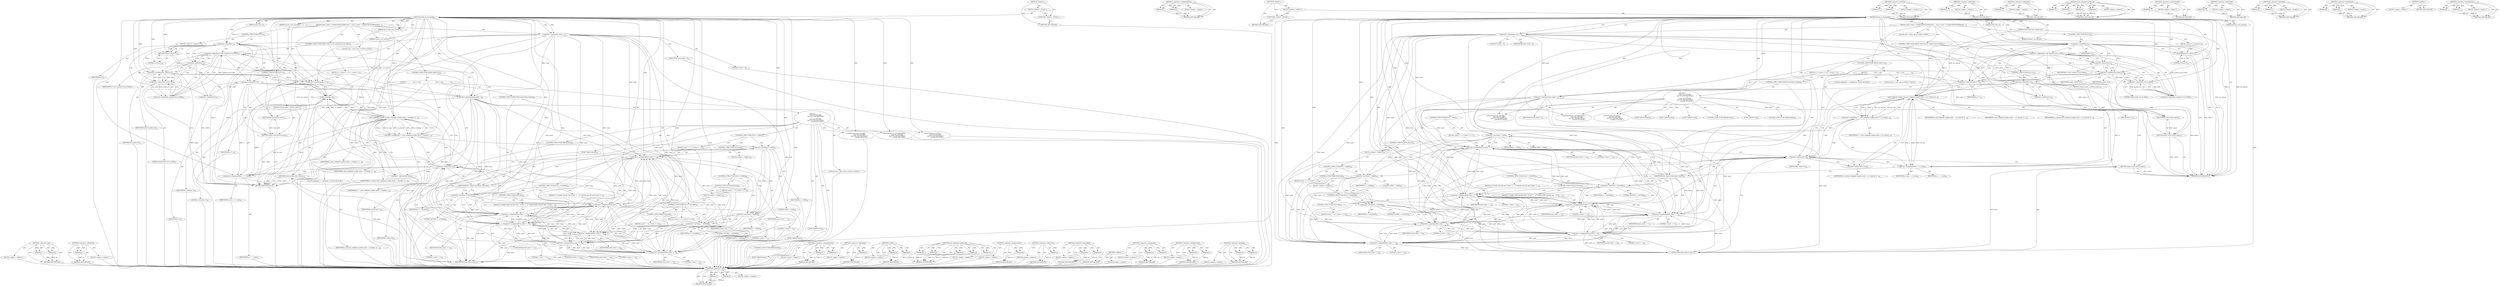 digraph "&lt;operator&gt;.lessThan" {
vulnerable_172 [label=<(METHOD,&lt;operator&gt;.and)>];
vulnerable_173 [label=<(PARAM,p1)>];
vulnerable_174 [label=<(PARAM,p2)>];
vulnerable_175 [label=<(BLOCK,&lt;empty&gt;,&lt;empty&gt;)>];
vulnerable_176 [label=<(METHOD_RETURN,ANY)>];
vulnerable_197 [label=<(METHOD,&lt;operator&gt;.assignmentPlus)>];
vulnerable_198 [label=<(PARAM,p1)>];
vulnerable_199 [label=<(PARAM,p2)>];
vulnerable_200 [label=<(BLOCK,&lt;empty&gt;,&lt;empty&gt;)>];
vulnerable_201 [label=<(METHOD_RETURN,ANY)>];
vulnerable_6 [label=<(METHOD,&lt;global&gt;)<SUB>1</SUB>>];
vulnerable_7 [label=<(BLOCK,&lt;empty&gt;,&lt;empty&gt;)<SUB>1</SUB>>];
vulnerable_8 [label=<(UNKNOWN,_PUBLIC_,_PUBLIC_)<SUB>1</SUB>>];
vulnerable_9 [label=<(METHOD,strlen_m_ext_handle)<SUB>1</SUB>>];
vulnerable_10 [label=<(PARAM,struct smb_iconv_handle *ic)<SUB>1</SUB>>];
vulnerable_11 [label=<(PARAM,const char *s)<SUB>2</SUB>>];
vulnerable_12 [label=<(PARAM,charset_t src_charset)<SUB>2</SUB>>];
vulnerable_13 [label=<(PARAM,charset_t dst_charset)<SUB>2</SUB>>];
vulnerable_14 [label=<(BLOCK,{
	size_t count = 0;

#ifdef DEVELOPER
	switch ...,{
	size_t count = 0;

#ifdef DEVELOPER
	switch ...)<SUB>3</SUB>>];
vulnerable_15 [label="<(LOCAL,size_t count: size_t)<SUB>4</SUB>>"];
vulnerable_16 [label=<(&lt;operator&gt;.assignment,count = 0)<SUB>4</SUB>>];
vulnerable_17 [label=<(IDENTIFIER,count,count = 0)<SUB>4</SUB>>];
vulnerable_18 [label=<(LITERAL,0,count = 0)<SUB>4</SUB>>];
vulnerable_19 [label=<(CONTROL_STRUCTURE,IF,if (!s))<SUB>23</SUB>>];
vulnerable_20 [label=<(&lt;operator&gt;.logicalNot,!s)<SUB>23</SUB>>];
vulnerable_21 [label=<(IDENTIFIER,s,!s)<SUB>23</SUB>>];
vulnerable_22 [label=<(BLOCK,{
		return 0;
	},{
		return 0;
	})<SUB>23</SUB>>];
vulnerable_23 [label=<(RETURN,return 0;,return 0;)<SUB>24</SUB>>];
vulnerable_24 [label=<(LITERAL,0,return 0;)<SUB>24</SUB>>];
vulnerable_25 [label=<(CONTROL_STRUCTURE,WHILE,while (*s &amp;&amp; !(((uint8_t)*s) &amp; 0x80)))<SUB>27</SUB>>];
vulnerable_26 [label=<(&lt;operator&gt;.logicalAnd,*s &amp;&amp; !(((uint8_t)*s) &amp; 0x80))<SUB>27</SUB>>];
vulnerable_27 [label=<(&lt;operator&gt;.indirection,*s)<SUB>27</SUB>>];
vulnerable_28 [label=<(IDENTIFIER,s,*s &amp;&amp; !(((uint8_t)*s) &amp; 0x80))<SUB>27</SUB>>];
vulnerable_29 [label=<(&lt;operator&gt;.logicalNot,!(((uint8_t)*s) &amp; 0x80))<SUB>27</SUB>>];
vulnerable_30 [label=<(&lt;operator&gt;.and,((uint8_t)*s) &amp; 0x80)<SUB>27</SUB>>];
vulnerable_31 [label=<(&lt;operator&gt;.multiplication,(uint8_t)*s)<SUB>27</SUB>>];
vulnerable_32 [label=<(IDENTIFIER,uint8_t,(uint8_t)*s)<SUB>27</SUB>>];
vulnerable_33 [label=<(IDENTIFIER,s,(uint8_t)*s)<SUB>27</SUB>>];
vulnerable_34 [label=<(LITERAL,0x80,((uint8_t)*s) &amp; 0x80)<SUB>27</SUB>>];
vulnerable_35 [label=<(BLOCK,{
		s++;
		count++;
	},{
		s++;
		count++;
	})<SUB>27</SUB>>];
vulnerable_36 [label=<(&lt;operator&gt;.postIncrement,s++)<SUB>28</SUB>>];
vulnerable_37 [label=<(IDENTIFIER,s,s++)<SUB>28</SUB>>];
vulnerable_38 [label=<(&lt;operator&gt;.postIncrement,count++)<SUB>29</SUB>>];
vulnerable_39 [label=<(IDENTIFIER,count,count++)<SUB>29</SUB>>];
vulnerable_40 [label=<(CONTROL_STRUCTURE,IF,if (!*s))<SUB>32</SUB>>];
vulnerable_41 [label=<(&lt;operator&gt;.logicalNot,!*s)<SUB>32</SUB>>];
vulnerable_42 [label=<(&lt;operator&gt;.indirection,*s)<SUB>32</SUB>>];
vulnerable_43 [label=<(IDENTIFIER,s,!*s)<SUB>32</SUB>>];
vulnerable_44 [label=<(BLOCK,{
		return count;
	},{
		return count;
	})<SUB>32</SUB>>];
vulnerable_45 [label=<(RETURN,return count;,return count;)<SUB>33</SUB>>];
vulnerable_46 [label=<(IDENTIFIER,count,return count;)<SUB>33</SUB>>];
vulnerable_47 [label=<(CONTROL_STRUCTURE,WHILE,while (*s))<SUB>36</SUB>>];
vulnerable_48 [label=<(&lt;operator&gt;.indirection,*s)<SUB>36</SUB>>];
vulnerable_49 [label=<(IDENTIFIER,s,while (*s))<SUB>36</SUB>>];
vulnerable_50 [label=<(BLOCK,{
                size_t c_size;
              ...,{
                size_t c_size;
              ...)<SUB>36</SUB>>];
vulnerable_51 [label="<(LOCAL,size_t c_size: size_t)<SUB>37</SUB>>"];
vulnerable_52 [label="<(LOCAL,codepoint_t c: codepoint_t)<SUB>38</SUB>>"];
vulnerable_53 [label=<(&lt;operator&gt;.assignment,c = next_codepoint_handle_ext(ic, s, src_charse...)<SUB>38</SUB>>];
vulnerable_54 [label=<(IDENTIFIER,c,c = next_codepoint_handle_ext(ic, s, src_charse...)<SUB>38</SUB>>];
vulnerable_55 [label=<(next_codepoint_handle_ext,next_codepoint_handle_ext(ic, s, src_charset, &amp;...)<SUB>38</SUB>>];
vulnerable_56 [label=<(IDENTIFIER,ic,next_codepoint_handle_ext(ic, s, src_charset, &amp;...)<SUB>38</SUB>>];
vulnerable_57 [label=<(IDENTIFIER,s,next_codepoint_handle_ext(ic, s, src_charset, &amp;...)<SUB>38</SUB>>];
vulnerable_58 [label=<(IDENTIFIER,src_charset,next_codepoint_handle_ext(ic, s, src_charset, &amp;...)<SUB>38</SUB>>];
vulnerable_59 [label=<(&lt;operator&gt;.addressOf,&amp;c_size)<SUB>38</SUB>>];
vulnerable_60 [label=<(IDENTIFIER,c_size,next_codepoint_handle_ext(ic, s, src_charset, &amp;...)<SUB>38</SUB>>];
vulnerable_61 [label=<(&lt;operator&gt;.assignmentPlus,s += c_size)<SUB>39</SUB>>];
vulnerable_62 [label=<(IDENTIFIER,s,s += c_size)<SUB>39</SUB>>];
vulnerable_63 [label=<(IDENTIFIER,c_size,s += c_size)<SUB>39</SUB>>];
vulnerable_64 [label=<(CONTROL_STRUCTURE,SWITCH,switch(dst_charset))<SUB>41</SUB>>];
vulnerable_65 [label=<(IDENTIFIER,dst_charset,switch(dst_charset))<SUB>41</SUB>>];
vulnerable_66 [label="<(BLOCK,{
		case CH_UTF16BE:
		case CH_UTF16MUNGED:
			...,{
		case CH_UTF16BE:
		case CH_UTF16MUNGED:
			...)<SUB>41</SUB>>"];
vulnerable_67 [label=<(JUMP_TARGET,case)<SUB>42</SUB>>];
vulnerable_68 [label="<(IDENTIFIER,CH_UTF16BE,{
		case CH_UTF16BE:
		case CH_UTF16MUNGED:
			...)<SUB>42</SUB>>"];
vulnerable_69 [label=<(JUMP_TARGET,case)<SUB>43</SUB>>];
vulnerable_70 [label="<(IDENTIFIER,CH_UTF16MUNGED,{
		case CH_UTF16BE:
		case CH_UTF16MUNGED:
			...)<SUB>43</SUB>>"];
vulnerable_71 [label=<(CONTROL_STRUCTURE,IF,if (c &lt; 0x10000))<SUB>44</SUB>>];
vulnerable_72 [label=<(&lt;operator&gt;.lessThan,c &lt; 0x10000)<SUB>44</SUB>>];
vulnerable_73 [label=<(IDENTIFIER,c,c &lt; 0x10000)<SUB>44</SUB>>];
vulnerable_74 [label=<(LITERAL,0x10000,c &lt; 0x10000)<SUB>44</SUB>>];
vulnerable_75 [label=<(BLOCK,{
				/* Unicode char fits into 16 bits. */
			...,{
				/* Unicode char fits into 16 bits. */
			...)<SUB>44</SUB>>];
vulnerable_76 [label=<(&lt;operator&gt;.assignmentPlus,count += 1)<SUB>46</SUB>>];
vulnerable_77 [label=<(IDENTIFIER,count,count += 1)<SUB>46</SUB>>];
vulnerable_78 [label=<(LITERAL,1,count += 1)<SUB>46</SUB>>];
vulnerable_79 [label=<(CONTROL_STRUCTURE,ELSE,else)<SUB>47</SUB>>];
vulnerable_80 [label=<(BLOCK,{
				/* Double-width unicode char - 32 bits. *...,{
				/* Double-width unicode char - 32 bits. *...)<SUB>47</SUB>>];
vulnerable_81 [label=<(&lt;operator&gt;.assignmentPlus,count += 2)<SUB>49</SUB>>];
vulnerable_82 [label=<(IDENTIFIER,count,count += 2)<SUB>49</SUB>>];
vulnerable_83 [label=<(LITERAL,2,count += 2)<SUB>49</SUB>>];
vulnerable_84 [label=<(CONTROL_STRUCTURE,BREAK,break;)<SUB>51</SUB>>];
vulnerable_85 [label=<(JUMP_TARGET,case)<SUB>52</SUB>>];
vulnerable_86 [label="<(IDENTIFIER,CH_UTF8,{
		case CH_UTF16BE:
		case CH_UTF16MUNGED:
			...)<SUB>52</SUB>>"];
vulnerable_87 [label=<(CONTROL_STRUCTURE,IF,if (c &lt; 0x80))<SUB>57</SUB>>];
vulnerable_88 [label=<(&lt;operator&gt;.lessThan,c &lt; 0x80)<SUB>57</SUB>>];
vulnerable_89 [label=<(IDENTIFIER,c,c &lt; 0x80)<SUB>57</SUB>>];
vulnerable_90 [label=<(LITERAL,0x80,c &lt; 0x80)<SUB>57</SUB>>];
vulnerable_91 [label=<(BLOCK,{
				count += 1;
			},{
				count += 1;
			})<SUB>57</SUB>>];
vulnerable_92 [label=<(&lt;operator&gt;.assignmentPlus,count += 1)<SUB>58</SUB>>];
vulnerable_93 [label=<(IDENTIFIER,count,count += 1)<SUB>58</SUB>>];
vulnerable_94 [label=<(LITERAL,1,count += 1)<SUB>58</SUB>>];
vulnerable_95 [label=<(CONTROL_STRUCTURE,ELSE,else)<SUB>59</SUB>>];
vulnerable_96 [label=<(BLOCK,&lt;empty&gt;,&lt;empty&gt;)<SUB>59</SUB>>];
vulnerable_97 [label=<(CONTROL_STRUCTURE,IF,if (c &lt; 0x800))<SUB>59</SUB>>];
vulnerable_98 [label=<(&lt;operator&gt;.lessThan,c &lt; 0x800)<SUB>59</SUB>>];
vulnerable_99 [label=<(IDENTIFIER,c,c &lt; 0x800)<SUB>59</SUB>>];
vulnerable_100 [label=<(LITERAL,0x800,c &lt; 0x800)<SUB>59</SUB>>];
vulnerable_101 [label=<(BLOCK,{
				count += 2;
			},{
				count += 2;
			})<SUB>59</SUB>>];
vulnerable_102 [label=<(&lt;operator&gt;.assignmentPlus,count += 2)<SUB>60</SUB>>];
vulnerable_103 [label=<(IDENTIFIER,count,count += 2)<SUB>60</SUB>>];
vulnerable_104 [label=<(LITERAL,2,count += 2)<SUB>60</SUB>>];
vulnerable_105 [label=<(CONTROL_STRUCTURE,ELSE,else)<SUB>61</SUB>>];
vulnerable_106 [label=<(BLOCK,&lt;empty&gt;,&lt;empty&gt;)<SUB>61</SUB>>];
vulnerable_107 [label=<(CONTROL_STRUCTURE,IF,if (c &lt; 0x10000))<SUB>61</SUB>>];
vulnerable_108 [label=<(&lt;operator&gt;.lessThan,c &lt; 0x10000)<SUB>61</SUB>>];
vulnerable_109 [label=<(IDENTIFIER,c,c &lt; 0x10000)<SUB>61</SUB>>];
vulnerable_110 [label=<(LITERAL,0x10000,c &lt; 0x10000)<SUB>61</SUB>>];
vulnerable_111 [label=<(BLOCK,{
				count += 3;
			},{
				count += 3;
			})<SUB>61</SUB>>];
vulnerable_112 [label=<(&lt;operator&gt;.assignmentPlus,count += 3)<SUB>62</SUB>>];
vulnerable_113 [label=<(IDENTIFIER,count,count += 3)<SUB>62</SUB>>];
vulnerable_114 [label=<(LITERAL,3,count += 3)<SUB>62</SUB>>];
vulnerable_115 [label=<(CONTROL_STRUCTURE,ELSE,else)<SUB>63</SUB>>];
vulnerable_116 [label=<(BLOCK,{
				count += 4;
			},{
				count += 4;
			})<SUB>63</SUB>>];
vulnerable_117 [label=<(&lt;operator&gt;.assignmentPlus,count += 4)<SUB>64</SUB>>];
vulnerable_118 [label=<(IDENTIFIER,count,count += 4)<SUB>64</SUB>>];
vulnerable_119 [label=<(LITERAL,4,count += 4)<SUB>64</SUB>>];
vulnerable_120 [label=<(CONTROL_STRUCTURE,BREAK,break;)<SUB>66</SUB>>];
vulnerable_121 [label=<(JUMP_TARGET,default)<SUB>67</SUB>>];
vulnerable_122 [label=<(&lt;operator&gt;.assignmentPlus,count += 1)<SUB>73</SUB>>];
vulnerable_123 [label=<(IDENTIFIER,count,count += 1)<SUB>73</SUB>>];
vulnerable_124 [label=<(LITERAL,1,count += 1)<SUB>73</SUB>>];
vulnerable_125 [label=<(RETURN,return count;,return count;)<SUB>77</SUB>>];
vulnerable_126 [label=<(IDENTIFIER,count,return count;)<SUB>77</SUB>>];
vulnerable_127 [label=<(METHOD_RETURN,size_t)<SUB>1</SUB>>];
vulnerable_129 [label=<(METHOD_RETURN,ANY)<SUB>1</SUB>>];
vulnerable_202 [label=<(METHOD,&lt;operator&gt;.lessThan)>];
vulnerable_203 [label=<(PARAM,p1)>];
vulnerable_204 [label=<(PARAM,p2)>];
vulnerable_205 [label=<(BLOCK,&lt;empty&gt;,&lt;empty&gt;)>];
vulnerable_206 [label=<(METHOD_RETURN,ANY)>];
vulnerable_159 [label=<(METHOD,&lt;operator&gt;.logicalNot)>];
vulnerable_160 [label=<(PARAM,p1)>];
vulnerable_161 [label=<(BLOCK,&lt;empty&gt;,&lt;empty&gt;)>];
vulnerable_162 [label=<(METHOD_RETURN,ANY)>];
vulnerable_193 [label=<(METHOD,&lt;operator&gt;.addressOf)>];
vulnerable_194 [label=<(PARAM,p1)>];
vulnerable_195 [label=<(BLOCK,&lt;empty&gt;,&lt;empty&gt;)>];
vulnerable_196 [label=<(METHOD_RETURN,ANY)>];
vulnerable_186 [label=<(METHOD,next_codepoint_handle_ext)>];
vulnerable_187 [label=<(PARAM,p1)>];
vulnerable_188 [label=<(PARAM,p2)>];
vulnerable_189 [label=<(PARAM,p3)>];
vulnerable_190 [label=<(PARAM,p4)>];
vulnerable_191 [label=<(BLOCK,&lt;empty&gt;,&lt;empty&gt;)>];
vulnerable_192 [label=<(METHOD_RETURN,ANY)>];
vulnerable_182 [label=<(METHOD,&lt;operator&gt;.postIncrement)>];
vulnerable_183 [label=<(PARAM,p1)>];
vulnerable_184 [label=<(BLOCK,&lt;empty&gt;,&lt;empty&gt;)>];
vulnerable_185 [label=<(METHOD_RETURN,ANY)>];
vulnerable_168 [label=<(METHOD,&lt;operator&gt;.indirection)>];
vulnerable_169 [label=<(PARAM,p1)>];
vulnerable_170 [label=<(BLOCK,&lt;empty&gt;,&lt;empty&gt;)>];
vulnerable_171 [label=<(METHOD_RETURN,ANY)>];
vulnerable_163 [label=<(METHOD,&lt;operator&gt;.logicalAnd)>];
vulnerable_164 [label=<(PARAM,p1)>];
vulnerable_165 [label=<(PARAM,p2)>];
vulnerable_166 [label=<(BLOCK,&lt;empty&gt;,&lt;empty&gt;)>];
vulnerable_167 [label=<(METHOD_RETURN,ANY)>];
vulnerable_154 [label=<(METHOD,&lt;operator&gt;.assignment)>];
vulnerable_155 [label=<(PARAM,p1)>];
vulnerable_156 [label=<(PARAM,p2)>];
vulnerable_157 [label=<(BLOCK,&lt;empty&gt;,&lt;empty&gt;)>];
vulnerable_158 [label=<(METHOD_RETURN,ANY)>];
vulnerable_148 [label=<(METHOD,&lt;global&gt;)<SUB>1</SUB>>];
vulnerable_149 [label=<(BLOCK,&lt;empty&gt;,&lt;empty&gt;)>];
vulnerable_150 [label=<(METHOD_RETURN,ANY)>];
vulnerable_177 [label=<(METHOD,&lt;operator&gt;.multiplication)>];
vulnerable_178 [label=<(PARAM,p1)>];
vulnerable_179 [label=<(PARAM,p2)>];
vulnerable_180 [label=<(BLOCK,&lt;empty&gt;,&lt;empty&gt;)>];
vulnerable_181 [label=<(METHOD_RETURN,ANY)>];
fixed_175 [label=<(METHOD,&lt;operator&gt;.and)>];
fixed_176 [label=<(PARAM,p1)>];
fixed_177 [label=<(PARAM,p2)>];
fixed_178 [label=<(BLOCK,&lt;empty&gt;,&lt;empty&gt;)>];
fixed_179 [label=<(METHOD_RETURN,ANY)>];
fixed_202 [label=<(METHOD,&lt;operator&gt;.addressOf)>];
fixed_203 [label=<(PARAM,p1)>];
fixed_204 [label=<(BLOCK,&lt;empty&gt;,&lt;empty&gt;)>];
fixed_205 [label=<(METHOD_RETURN,ANY)>];
fixed_6 [label=<(METHOD,&lt;global&gt;)<SUB>1</SUB>>];
fixed_7 [label=<(BLOCK,&lt;empty&gt;,&lt;empty&gt;)<SUB>1</SUB>>];
fixed_8 [label=<(UNKNOWN,_PUBLIC_,_PUBLIC_)<SUB>1</SUB>>];
fixed_9 [label=<(METHOD,strlen_m_ext_handle)<SUB>1</SUB>>];
fixed_10 [label=<(PARAM,struct smb_iconv_handle *ic)<SUB>1</SUB>>];
fixed_11 [label=<(PARAM,const char *s)<SUB>2</SUB>>];
fixed_12 [label=<(PARAM,charset_t src_charset)<SUB>2</SUB>>];
fixed_13 [label=<(PARAM,charset_t dst_charset)<SUB>2</SUB>>];
fixed_14 [label=<(BLOCK,{
	size_t count = 0;

#ifdef DEVELOPER
	switch ...,{
	size_t count = 0;

#ifdef DEVELOPER
	switch ...)<SUB>3</SUB>>];
fixed_15 [label="<(LOCAL,size_t count: size_t)<SUB>4</SUB>>"];
fixed_16 [label=<(&lt;operator&gt;.assignment,count = 0)<SUB>4</SUB>>];
fixed_17 [label=<(IDENTIFIER,count,count = 0)<SUB>4</SUB>>];
fixed_18 [label=<(LITERAL,0,count = 0)<SUB>4</SUB>>];
fixed_19 [label=<(CONTROL_STRUCTURE,IF,if (!s))<SUB>23</SUB>>];
fixed_20 [label=<(&lt;operator&gt;.logicalNot,!s)<SUB>23</SUB>>];
fixed_21 [label=<(IDENTIFIER,s,!s)<SUB>23</SUB>>];
fixed_22 [label=<(BLOCK,{
		return 0;
	},{
		return 0;
	})<SUB>23</SUB>>];
fixed_23 [label=<(RETURN,return 0;,return 0;)<SUB>24</SUB>>];
fixed_24 [label=<(LITERAL,0,return 0;)<SUB>24</SUB>>];
fixed_25 [label=<(CONTROL_STRUCTURE,WHILE,while (*s &amp;&amp; !(((uint8_t)*s) &amp; 0x80)))<SUB>27</SUB>>];
fixed_26 [label=<(&lt;operator&gt;.logicalAnd,*s &amp;&amp; !(((uint8_t)*s) &amp; 0x80))<SUB>27</SUB>>];
fixed_27 [label=<(&lt;operator&gt;.indirection,*s)<SUB>27</SUB>>];
fixed_28 [label=<(IDENTIFIER,s,*s &amp;&amp; !(((uint8_t)*s) &amp; 0x80))<SUB>27</SUB>>];
fixed_29 [label=<(&lt;operator&gt;.logicalNot,!(((uint8_t)*s) &amp; 0x80))<SUB>27</SUB>>];
fixed_30 [label=<(&lt;operator&gt;.and,((uint8_t)*s) &amp; 0x80)<SUB>27</SUB>>];
fixed_31 [label=<(&lt;operator&gt;.multiplication,(uint8_t)*s)<SUB>27</SUB>>];
fixed_32 [label=<(IDENTIFIER,uint8_t,(uint8_t)*s)<SUB>27</SUB>>];
fixed_33 [label=<(IDENTIFIER,s,(uint8_t)*s)<SUB>27</SUB>>];
fixed_34 [label=<(LITERAL,0x80,((uint8_t)*s) &amp; 0x80)<SUB>27</SUB>>];
fixed_35 [label=<(BLOCK,{
		s++;
		count++;
	},{
		s++;
		count++;
	})<SUB>27</SUB>>];
fixed_36 [label=<(&lt;operator&gt;.postIncrement,s++)<SUB>28</SUB>>];
fixed_37 [label=<(IDENTIFIER,s,s++)<SUB>28</SUB>>];
fixed_38 [label=<(&lt;operator&gt;.postIncrement,count++)<SUB>29</SUB>>];
fixed_39 [label=<(IDENTIFIER,count,count++)<SUB>29</SUB>>];
fixed_40 [label=<(CONTROL_STRUCTURE,IF,if (!*s))<SUB>32</SUB>>];
fixed_41 [label=<(&lt;operator&gt;.logicalNot,!*s)<SUB>32</SUB>>];
fixed_42 [label=<(&lt;operator&gt;.indirection,*s)<SUB>32</SUB>>];
fixed_43 [label=<(IDENTIFIER,s,!*s)<SUB>32</SUB>>];
fixed_44 [label=<(BLOCK,{
		return count;
	},{
		return count;
	})<SUB>32</SUB>>];
fixed_45 [label=<(RETURN,return count;,return count;)<SUB>33</SUB>>];
fixed_46 [label=<(IDENTIFIER,count,return count;)<SUB>33</SUB>>];
fixed_47 [label=<(CONTROL_STRUCTURE,WHILE,while (*s))<SUB>36</SUB>>];
fixed_48 [label=<(&lt;operator&gt;.indirection,*s)<SUB>36</SUB>>];
fixed_49 [label=<(IDENTIFIER,s,while (*s))<SUB>36</SUB>>];
fixed_50 [label=<(BLOCK,{
                size_t c_size;
              ...,{
                size_t c_size;
              ...)<SUB>36</SUB>>];
fixed_51 [label="<(LOCAL,size_t c_size: size_t)<SUB>37</SUB>>"];
fixed_52 [label="<(LOCAL,codepoint_t c: codepoint_t)<SUB>38</SUB>>"];
fixed_53 [label=<(&lt;operator&gt;.assignment,c = next_codepoint_handle_ext(ic, s, strnlen(s,...)<SUB>38</SUB>>];
fixed_54 [label=<(IDENTIFIER,c,c = next_codepoint_handle_ext(ic, s, strnlen(s,...)<SUB>38</SUB>>];
fixed_55 [label=<(next_codepoint_handle_ext,next_codepoint_handle_ext(ic, s, strnlen(s, 5),...)<SUB>38</SUB>>];
fixed_56 [label=<(IDENTIFIER,ic,next_codepoint_handle_ext(ic, s, strnlen(s, 5),...)<SUB>38</SUB>>];
fixed_57 [label=<(IDENTIFIER,s,next_codepoint_handle_ext(ic, s, strnlen(s, 5),...)<SUB>38</SUB>>];
fixed_58 [label=<(strnlen,strnlen(s, 5))<SUB>38</SUB>>];
fixed_59 [label=<(IDENTIFIER,s,strnlen(s, 5))<SUB>38</SUB>>];
fixed_60 [label=<(LITERAL,5,strnlen(s, 5))<SUB>38</SUB>>];
fixed_61 [label=<(IDENTIFIER,src_charset,next_codepoint_handle_ext(ic, s, strnlen(s, 5),...)<SUB>39</SUB>>];
fixed_62 [label=<(&lt;operator&gt;.addressOf,&amp;c_size)<SUB>39</SUB>>];
fixed_63 [label=<(IDENTIFIER,c_size,next_codepoint_handle_ext(ic, s, strnlen(s, 5),...)<SUB>39</SUB>>];
fixed_64 [label=<(&lt;operator&gt;.assignmentPlus,s += c_size)<SUB>40</SUB>>];
fixed_65 [label=<(IDENTIFIER,s,s += c_size)<SUB>40</SUB>>];
fixed_66 [label=<(IDENTIFIER,c_size,s += c_size)<SUB>40</SUB>>];
fixed_67 [label=<(CONTROL_STRUCTURE,SWITCH,switch(dst_charset))<SUB>42</SUB>>];
fixed_68 [label=<(IDENTIFIER,dst_charset,switch(dst_charset))<SUB>42</SUB>>];
fixed_69 [label="<(BLOCK,{
		case CH_UTF16BE:
		case CH_UTF16MUNGED:
			...,{
		case CH_UTF16BE:
		case CH_UTF16MUNGED:
			...)<SUB>42</SUB>>"];
fixed_70 [label=<(JUMP_TARGET,case)<SUB>43</SUB>>];
fixed_71 [label="<(IDENTIFIER,CH_UTF16BE,{
		case CH_UTF16BE:
		case CH_UTF16MUNGED:
			...)<SUB>43</SUB>>"];
fixed_72 [label=<(JUMP_TARGET,case)<SUB>44</SUB>>];
fixed_73 [label="<(IDENTIFIER,CH_UTF16MUNGED,{
		case CH_UTF16BE:
		case CH_UTF16MUNGED:
			...)<SUB>44</SUB>>"];
fixed_74 [label=<(CONTROL_STRUCTURE,IF,if (c &lt; 0x10000))<SUB>45</SUB>>];
fixed_75 [label=<(&lt;operator&gt;.lessThan,c &lt; 0x10000)<SUB>45</SUB>>];
fixed_76 [label=<(IDENTIFIER,c,c &lt; 0x10000)<SUB>45</SUB>>];
fixed_77 [label=<(LITERAL,0x10000,c &lt; 0x10000)<SUB>45</SUB>>];
fixed_78 [label=<(BLOCK,{
				/* Unicode char fits into 16 bits. */
			...,{
				/* Unicode char fits into 16 bits. */
			...)<SUB>45</SUB>>];
fixed_79 [label=<(&lt;operator&gt;.assignmentPlus,count += 1)<SUB>47</SUB>>];
fixed_80 [label=<(IDENTIFIER,count,count += 1)<SUB>47</SUB>>];
fixed_81 [label=<(LITERAL,1,count += 1)<SUB>47</SUB>>];
fixed_82 [label=<(CONTROL_STRUCTURE,ELSE,else)<SUB>48</SUB>>];
fixed_83 [label=<(BLOCK,{
				/* Double-width unicode char - 32 bits. *...,{
				/* Double-width unicode char - 32 bits. *...)<SUB>48</SUB>>];
fixed_84 [label=<(&lt;operator&gt;.assignmentPlus,count += 2)<SUB>50</SUB>>];
fixed_85 [label=<(IDENTIFIER,count,count += 2)<SUB>50</SUB>>];
fixed_86 [label=<(LITERAL,2,count += 2)<SUB>50</SUB>>];
fixed_87 [label=<(CONTROL_STRUCTURE,BREAK,break;)<SUB>52</SUB>>];
fixed_88 [label=<(JUMP_TARGET,case)<SUB>53</SUB>>];
fixed_89 [label="<(IDENTIFIER,CH_UTF8,{
		case CH_UTF16BE:
		case CH_UTF16MUNGED:
			...)<SUB>53</SUB>>"];
fixed_90 [label=<(CONTROL_STRUCTURE,IF,if (c &lt; 0x80))<SUB>58</SUB>>];
fixed_91 [label=<(&lt;operator&gt;.lessThan,c &lt; 0x80)<SUB>58</SUB>>];
fixed_92 [label=<(IDENTIFIER,c,c &lt; 0x80)<SUB>58</SUB>>];
fixed_93 [label=<(LITERAL,0x80,c &lt; 0x80)<SUB>58</SUB>>];
fixed_94 [label=<(BLOCK,{
				count += 1;
			},{
				count += 1;
			})<SUB>58</SUB>>];
fixed_95 [label=<(&lt;operator&gt;.assignmentPlus,count += 1)<SUB>59</SUB>>];
fixed_96 [label=<(IDENTIFIER,count,count += 1)<SUB>59</SUB>>];
fixed_97 [label=<(LITERAL,1,count += 1)<SUB>59</SUB>>];
fixed_98 [label=<(CONTROL_STRUCTURE,ELSE,else)<SUB>60</SUB>>];
fixed_99 [label=<(BLOCK,&lt;empty&gt;,&lt;empty&gt;)<SUB>60</SUB>>];
fixed_100 [label=<(CONTROL_STRUCTURE,IF,if (c &lt; 0x800))<SUB>60</SUB>>];
fixed_101 [label=<(&lt;operator&gt;.lessThan,c &lt; 0x800)<SUB>60</SUB>>];
fixed_102 [label=<(IDENTIFIER,c,c &lt; 0x800)<SUB>60</SUB>>];
fixed_103 [label=<(LITERAL,0x800,c &lt; 0x800)<SUB>60</SUB>>];
fixed_104 [label=<(BLOCK,{
				count += 2;
			},{
				count += 2;
			})<SUB>60</SUB>>];
fixed_105 [label=<(&lt;operator&gt;.assignmentPlus,count += 2)<SUB>61</SUB>>];
fixed_106 [label=<(IDENTIFIER,count,count += 2)<SUB>61</SUB>>];
fixed_107 [label=<(LITERAL,2,count += 2)<SUB>61</SUB>>];
fixed_108 [label=<(CONTROL_STRUCTURE,ELSE,else)<SUB>62</SUB>>];
fixed_109 [label=<(BLOCK,&lt;empty&gt;,&lt;empty&gt;)<SUB>62</SUB>>];
fixed_110 [label=<(CONTROL_STRUCTURE,IF,if (c &lt; 0x10000))<SUB>62</SUB>>];
fixed_111 [label=<(&lt;operator&gt;.lessThan,c &lt; 0x10000)<SUB>62</SUB>>];
fixed_112 [label=<(IDENTIFIER,c,c &lt; 0x10000)<SUB>62</SUB>>];
fixed_113 [label=<(LITERAL,0x10000,c &lt; 0x10000)<SUB>62</SUB>>];
fixed_114 [label=<(BLOCK,{
				count += 3;
			},{
				count += 3;
			})<SUB>62</SUB>>];
fixed_115 [label=<(&lt;operator&gt;.assignmentPlus,count += 3)<SUB>63</SUB>>];
fixed_116 [label=<(IDENTIFIER,count,count += 3)<SUB>63</SUB>>];
fixed_117 [label=<(LITERAL,3,count += 3)<SUB>63</SUB>>];
fixed_118 [label=<(CONTROL_STRUCTURE,ELSE,else)<SUB>64</SUB>>];
fixed_119 [label=<(BLOCK,{
				count += 4;
			},{
				count += 4;
			})<SUB>64</SUB>>];
fixed_120 [label=<(&lt;operator&gt;.assignmentPlus,count += 4)<SUB>65</SUB>>];
fixed_121 [label=<(IDENTIFIER,count,count += 4)<SUB>65</SUB>>];
fixed_122 [label=<(LITERAL,4,count += 4)<SUB>65</SUB>>];
fixed_123 [label=<(CONTROL_STRUCTURE,BREAK,break;)<SUB>67</SUB>>];
fixed_124 [label=<(JUMP_TARGET,default)<SUB>68</SUB>>];
fixed_125 [label=<(&lt;operator&gt;.assignmentPlus,count += 1)<SUB>74</SUB>>];
fixed_126 [label=<(IDENTIFIER,count,count += 1)<SUB>74</SUB>>];
fixed_127 [label=<(LITERAL,1,count += 1)<SUB>74</SUB>>];
fixed_128 [label=<(RETURN,return count;,return count;)<SUB>78</SUB>>];
fixed_129 [label=<(IDENTIFIER,count,return count;)<SUB>78</SUB>>];
fixed_130 [label=<(METHOD_RETURN,size_t)<SUB>1</SUB>>];
fixed_132 [label=<(METHOD_RETURN,ANY)<SUB>1</SUB>>];
fixed_206 [label=<(METHOD,&lt;operator&gt;.assignmentPlus)>];
fixed_207 [label=<(PARAM,p1)>];
fixed_208 [label=<(PARAM,p2)>];
fixed_209 [label=<(BLOCK,&lt;empty&gt;,&lt;empty&gt;)>];
fixed_210 [label=<(METHOD_RETURN,ANY)>];
fixed_162 [label=<(METHOD,&lt;operator&gt;.logicalNot)>];
fixed_163 [label=<(PARAM,p1)>];
fixed_164 [label=<(BLOCK,&lt;empty&gt;,&lt;empty&gt;)>];
fixed_165 [label=<(METHOD_RETURN,ANY)>];
fixed_197 [label=<(METHOD,strnlen)>];
fixed_198 [label=<(PARAM,p1)>];
fixed_199 [label=<(PARAM,p2)>];
fixed_200 [label=<(BLOCK,&lt;empty&gt;,&lt;empty&gt;)>];
fixed_201 [label=<(METHOD_RETURN,ANY)>];
fixed_189 [label=<(METHOD,next_codepoint_handle_ext)>];
fixed_190 [label=<(PARAM,p1)>];
fixed_191 [label=<(PARAM,p2)>];
fixed_192 [label=<(PARAM,p3)>];
fixed_193 [label=<(PARAM,p4)>];
fixed_194 [label=<(PARAM,p5)>];
fixed_195 [label=<(BLOCK,&lt;empty&gt;,&lt;empty&gt;)>];
fixed_196 [label=<(METHOD_RETURN,ANY)>];
fixed_185 [label=<(METHOD,&lt;operator&gt;.postIncrement)>];
fixed_186 [label=<(PARAM,p1)>];
fixed_187 [label=<(BLOCK,&lt;empty&gt;,&lt;empty&gt;)>];
fixed_188 [label=<(METHOD_RETURN,ANY)>];
fixed_171 [label=<(METHOD,&lt;operator&gt;.indirection)>];
fixed_172 [label=<(PARAM,p1)>];
fixed_173 [label=<(BLOCK,&lt;empty&gt;,&lt;empty&gt;)>];
fixed_174 [label=<(METHOD_RETURN,ANY)>];
fixed_166 [label=<(METHOD,&lt;operator&gt;.logicalAnd)>];
fixed_167 [label=<(PARAM,p1)>];
fixed_168 [label=<(PARAM,p2)>];
fixed_169 [label=<(BLOCK,&lt;empty&gt;,&lt;empty&gt;)>];
fixed_170 [label=<(METHOD_RETURN,ANY)>];
fixed_157 [label=<(METHOD,&lt;operator&gt;.assignment)>];
fixed_158 [label=<(PARAM,p1)>];
fixed_159 [label=<(PARAM,p2)>];
fixed_160 [label=<(BLOCK,&lt;empty&gt;,&lt;empty&gt;)>];
fixed_161 [label=<(METHOD_RETURN,ANY)>];
fixed_151 [label=<(METHOD,&lt;global&gt;)<SUB>1</SUB>>];
fixed_152 [label=<(BLOCK,&lt;empty&gt;,&lt;empty&gt;)>];
fixed_153 [label=<(METHOD_RETURN,ANY)>];
fixed_180 [label=<(METHOD,&lt;operator&gt;.multiplication)>];
fixed_181 [label=<(PARAM,p1)>];
fixed_182 [label=<(PARAM,p2)>];
fixed_183 [label=<(BLOCK,&lt;empty&gt;,&lt;empty&gt;)>];
fixed_184 [label=<(METHOD_RETURN,ANY)>];
fixed_211 [label=<(METHOD,&lt;operator&gt;.lessThan)>];
fixed_212 [label=<(PARAM,p1)>];
fixed_213 [label=<(PARAM,p2)>];
fixed_214 [label=<(BLOCK,&lt;empty&gt;,&lt;empty&gt;)>];
fixed_215 [label=<(METHOD_RETURN,ANY)>];
vulnerable_172 -> vulnerable_173  [key=0, label="AST: "];
vulnerable_172 -> vulnerable_173  [key=1, label="DDG: "];
vulnerable_172 -> vulnerable_175  [key=0, label="AST: "];
vulnerable_172 -> vulnerable_174  [key=0, label="AST: "];
vulnerable_172 -> vulnerable_174  [key=1, label="DDG: "];
vulnerable_172 -> vulnerable_176  [key=0, label="AST: "];
vulnerable_172 -> vulnerable_176  [key=1, label="CFG: "];
vulnerable_173 -> vulnerable_176  [key=0, label="DDG: p1"];
vulnerable_174 -> vulnerable_176  [key=0, label="DDG: p2"];
vulnerable_197 -> vulnerable_198  [key=0, label="AST: "];
vulnerable_197 -> vulnerable_198  [key=1, label="DDG: "];
vulnerable_197 -> vulnerable_200  [key=0, label="AST: "];
vulnerable_197 -> vulnerable_199  [key=0, label="AST: "];
vulnerable_197 -> vulnerable_199  [key=1, label="DDG: "];
vulnerable_197 -> vulnerable_201  [key=0, label="AST: "];
vulnerable_197 -> vulnerable_201  [key=1, label="CFG: "];
vulnerable_198 -> vulnerable_201  [key=0, label="DDG: p1"];
vulnerable_199 -> vulnerable_201  [key=0, label="DDG: p2"];
vulnerable_6 -> vulnerable_7  [key=0, label="AST: "];
vulnerable_6 -> vulnerable_129  [key=0, label="AST: "];
vulnerable_6 -> vulnerable_8  [key=0, label="CFG: "];
vulnerable_7 -> vulnerable_8  [key=0, label="AST: "];
vulnerable_7 -> vulnerable_9  [key=0, label="AST: "];
vulnerable_8 -> vulnerable_129  [key=0, label="CFG: "];
vulnerable_9 -> vulnerable_10  [key=0, label="AST: "];
vulnerable_9 -> vulnerable_10  [key=1, label="DDG: "];
vulnerable_9 -> vulnerable_11  [key=0, label="AST: "];
vulnerable_9 -> vulnerable_11  [key=1, label="DDG: "];
vulnerable_9 -> vulnerable_12  [key=0, label="AST: "];
vulnerable_9 -> vulnerable_12  [key=1, label="DDG: "];
vulnerable_9 -> vulnerable_13  [key=0, label="AST: "];
vulnerable_9 -> vulnerable_13  [key=1, label="DDG: "];
vulnerable_9 -> vulnerable_14  [key=0, label="AST: "];
vulnerable_9 -> vulnerable_127  [key=0, label="AST: "];
vulnerable_9 -> vulnerable_16  [key=0, label="CFG: "];
vulnerable_9 -> vulnerable_16  [key=1, label="DDG: "];
vulnerable_9 -> vulnerable_126  [key=0, label="DDG: "];
vulnerable_9 -> vulnerable_20  [key=0, label="DDG: "];
vulnerable_9 -> vulnerable_23  [key=0, label="DDG: "];
vulnerable_9 -> vulnerable_61  [key=0, label="DDG: "];
vulnerable_9 -> vulnerable_24  [key=0, label="DDG: "];
vulnerable_9 -> vulnerable_36  [key=0, label="DDG: "];
vulnerable_9 -> vulnerable_38  [key=0, label="DDG: "];
vulnerable_9 -> vulnerable_46  [key=0, label="DDG: "];
vulnerable_9 -> vulnerable_65  [key=0, label="DDG: "];
vulnerable_9 -> vulnerable_30  [key=0, label="DDG: "];
vulnerable_9 -> vulnerable_55  [key=0, label="DDG: "];
vulnerable_9 -> vulnerable_68  [key=0, label="DDG: "];
vulnerable_9 -> vulnerable_70  [key=0, label="DDG: "];
vulnerable_9 -> vulnerable_86  [key=0, label="DDG: "];
vulnerable_9 -> vulnerable_122  [key=0, label="DDG: "];
vulnerable_9 -> vulnerable_31  [key=0, label="DDG: "];
vulnerable_9 -> vulnerable_72  [key=0, label="DDG: "];
vulnerable_9 -> vulnerable_76  [key=0, label="DDG: "];
vulnerable_9 -> vulnerable_88  [key=0, label="DDG: "];
vulnerable_9 -> vulnerable_92  [key=0, label="DDG: "];
vulnerable_9 -> vulnerable_81  [key=0, label="DDG: "];
vulnerable_9 -> vulnerable_98  [key=0, label="DDG: "];
vulnerable_9 -> vulnerable_102  [key=0, label="DDG: "];
vulnerable_9 -> vulnerable_108  [key=0, label="DDG: "];
vulnerable_9 -> vulnerable_112  [key=0, label="DDG: "];
vulnerable_9 -> vulnerable_117  [key=0, label="DDG: "];
vulnerable_10 -> vulnerable_127  [key=0, label="DDG: ic"];
vulnerable_10 -> vulnerable_55  [key=0, label="DDG: ic"];
vulnerable_11 -> vulnerable_20  [key=0, label="DDG: s"];
vulnerable_12 -> vulnerable_127  [key=0, label="DDG: src_charset"];
vulnerable_12 -> vulnerable_55  [key=0, label="DDG: src_charset"];
vulnerable_13 -> vulnerable_127  [key=0, label="DDG: dst_charset"];
vulnerable_14 -> vulnerable_15  [key=0, label="AST: "];
vulnerable_14 -> vulnerable_16  [key=0, label="AST: "];
vulnerable_14 -> vulnerable_19  [key=0, label="AST: "];
vulnerable_14 -> vulnerable_25  [key=0, label="AST: "];
vulnerable_14 -> vulnerable_40  [key=0, label="AST: "];
vulnerable_14 -> vulnerable_47  [key=0, label="AST: "];
vulnerable_14 -> vulnerable_125  [key=0, label="AST: "];
vulnerable_16 -> vulnerable_17  [key=0, label="AST: "];
vulnerable_16 -> vulnerable_18  [key=0, label="AST: "];
vulnerable_16 -> vulnerable_20  [key=0, label="CFG: "];
vulnerable_16 -> vulnerable_127  [key=0, label="DDG: count"];
vulnerable_16 -> vulnerable_127  [key=1, label="DDG: count = 0"];
vulnerable_16 -> vulnerable_126  [key=0, label="DDG: count"];
vulnerable_16 -> vulnerable_38  [key=0, label="DDG: count"];
vulnerable_16 -> vulnerable_46  [key=0, label="DDG: count"];
vulnerable_16 -> vulnerable_122  [key=0, label="DDG: count"];
vulnerable_16 -> vulnerable_76  [key=0, label="DDG: count"];
vulnerable_16 -> vulnerable_92  [key=0, label="DDG: count"];
vulnerable_16 -> vulnerable_81  [key=0, label="DDG: count"];
vulnerable_16 -> vulnerable_102  [key=0, label="DDG: count"];
vulnerable_16 -> vulnerable_112  [key=0, label="DDG: count"];
vulnerable_16 -> vulnerable_117  [key=0, label="DDG: count"];
vulnerable_19 -> vulnerable_20  [key=0, label="AST: "];
vulnerable_19 -> vulnerable_22  [key=0, label="AST: "];
vulnerable_20 -> vulnerable_21  [key=0, label="AST: "];
vulnerable_20 -> vulnerable_23  [key=0, label="CFG: "];
vulnerable_20 -> vulnerable_23  [key=1, label="CDG: "];
vulnerable_20 -> vulnerable_27  [key=0, label="CFG: "];
vulnerable_20 -> vulnerable_27  [key=1, label="CDG: "];
vulnerable_20 -> vulnerable_127  [key=0, label="DDG: s"];
vulnerable_20 -> vulnerable_127  [key=1, label="DDG: !s"];
vulnerable_20 -> vulnerable_36  [key=0, label="DDG: s"];
vulnerable_20 -> vulnerable_55  [key=0, label="DDG: s"];
vulnerable_20 -> vulnerable_31  [key=0, label="DDG: s"];
vulnerable_20 -> vulnerable_26  [key=0, label="CDG: "];
vulnerable_20 -> vulnerable_42  [key=0, label="CDG: "];
vulnerable_20 -> vulnerable_41  [key=0, label="CDG: "];
vulnerable_22 -> vulnerable_23  [key=0, label="AST: "];
vulnerable_23 -> vulnerable_24  [key=0, label="AST: "];
vulnerable_23 -> vulnerable_127  [key=0, label="CFG: "];
vulnerable_23 -> vulnerable_127  [key=1, label="DDG: &lt;RET&gt;"];
vulnerable_24 -> vulnerable_23  [key=0, label="DDG: 0"];
vulnerable_25 -> vulnerable_26  [key=0, label="AST: "];
vulnerable_25 -> vulnerable_35  [key=0, label="AST: "];
vulnerable_26 -> vulnerable_27  [key=0, label="AST: "];
vulnerable_26 -> vulnerable_27  [key=1, label="CDG: "];
vulnerable_26 -> vulnerable_29  [key=0, label="AST: "];
vulnerable_26 -> vulnerable_36  [key=0, label="CFG: "];
vulnerable_26 -> vulnerable_36  [key=1, label="DDG: *s"];
vulnerable_26 -> vulnerable_36  [key=2, label="CDG: "];
vulnerable_26 -> vulnerable_42  [key=0, label="CFG: "];
vulnerable_26 -> vulnerable_41  [key=0, label="DDG: *s"];
vulnerable_26 -> vulnerable_31  [key=0, label="DDG: *s"];
vulnerable_26 -> vulnerable_26  [key=0, label="CDG: "];
vulnerable_26 -> vulnerable_38  [key=0, label="CDG: "];
vulnerable_27 -> vulnerable_28  [key=0, label="AST: "];
vulnerable_27 -> vulnerable_26  [key=0, label="CFG: "];
vulnerable_27 -> vulnerable_31  [key=0, label="CFG: "];
vulnerable_27 -> vulnerable_31  [key=1, label="CDG: "];
vulnerable_27 -> vulnerable_30  [key=0, label="CDG: "];
vulnerable_27 -> vulnerable_29  [key=0, label="CDG: "];
vulnerable_29 -> vulnerable_30  [key=0, label="AST: "];
vulnerable_29 -> vulnerable_26  [key=0, label="CFG: "];
vulnerable_29 -> vulnerable_26  [key=1, label="DDG: ((uint8_t)*s) &amp; 0x80"];
vulnerable_30 -> vulnerable_31  [key=0, label="AST: "];
vulnerable_30 -> vulnerable_34  [key=0, label="AST: "];
vulnerable_30 -> vulnerable_29  [key=0, label="CFG: "];
vulnerable_30 -> vulnerable_29  [key=1, label="DDG: (uint8_t)*s"];
vulnerable_30 -> vulnerable_29  [key=2, label="DDG: 0x80"];
vulnerable_31 -> vulnerable_32  [key=0, label="AST: "];
vulnerable_31 -> vulnerable_33  [key=0, label="AST: "];
vulnerable_31 -> vulnerable_30  [key=0, label="CFG: "];
vulnerable_31 -> vulnerable_30  [key=1, label="DDG: uint8_t"];
vulnerable_31 -> vulnerable_30  [key=2, label="DDG: s"];
vulnerable_31 -> vulnerable_127  [key=0, label="DDG: uint8_t"];
vulnerable_31 -> vulnerable_36  [key=0, label="DDG: s"];
vulnerable_31 -> vulnerable_55  [key=0, label="DDG: s"];
vulnerable_35 -> vulnerable_36  [key=0, label="AST: "];
vulnerable_35 -> vulnerable_38  [key=0, label="AST: "];
vulnerable_36 -> vulnerable_37  [key=0, label="AST: "];
vulnerable_36 -> vulnerable_38  [key=0, label="CFG: "];
vulnerable_36 -> vulnerable_55  [key=0, label="DDG: s"];
vulnerable_36 -> vulnerable_31  [key=0, label="DDG: s"];
vulnerable_38 -> vulnerable_39  [key=0, label="AST: "];
vulnerable_38 -> vulnerable_27  [key=0, label="CFG: "];
vulnerable_38 -> vulnerable_126  [key=0, label="DDG: count"];
vulnerable_38 -> vulnerable_46  [key=0, label="DDG: count"];
vulnerable_38 -> vulnerable_122  [key=0, label="DDG: count"];
vulnerable_38 -> vulnerable_76  [key=0, label="DDG: count"];
vulnerable_38 -> vulnerable_92  [key=0, label="DDG: count"];
vulnerable_38 -> vulnerable_81  [key=0, label="DDG: count"];
vulnerable_38 -> vulnerable_102  [key=0, label="DDG: count"];
vulnerable_38 -> vulnerable_112  [key=0, label="DDG: count"];
vulnerable_38 -> vulnerable_117  [key=0, label="DDG: count"];
vulnerable_40 -> vulnerable_41  [key=0, label="AST: "];
vulnerable_40 -> vulnerable_44  [key=0, label="AST: "];
vulnerable_41 -> vulnerable_42  [key=0, label="AST: "];
vulnerable_41 -> vulnerable_45  [key=0, label="CFG: "];
vulnerable_41 -> vulnerable_45  [key=1, label="CDG: "];
vulnerable_41 -> vulnerable_48  [key=0, label="CFG: "];
vulnerable_41 -> vulnerable_48  [key=1, label="CDG: "];
vulnerable_41 -> vulnerable_61  [key=0, label="DDG: *s"];
vulnerable_41 -> vulnerable_55  [key=0, label="DDG: *s"];
vulnerable_41 -> vulnerable_125  [key=0, label="CDG: "];
vulnerable_42 -> vulnerable_43  [key=0, label="AST: "];
vulnerable_42 -> vulnerable_41  [key=0, label="CFG: "];
vulnerable_44 -> vulnerable_45  [key=0, label="AST: "];
vulnerable_45 -> vulnerable_46  [key=0, label="AST: "];
vulnerable_45 -> vulnerable_127  [key=0, label="CFG: "];
vulnerable_45 -> vulnerable_127  [key=1, label="DDG: &lt;RET&gt;"];
vulnerable_46 -> vulnerable_45  [key=0, label="DDG: count"];
vulnerable_47 -> vulnerable_48  [key=0, label="AST: "];
vulnerable_47 -> vulnerable_50  [key=0, label="AST: "];
vulnerable_48 -> vulnerable_49  [key=0, label="AST: "];
vulnerable_48 -> vulnerable_59  [key=0, label="CFG: "];
vulnerable_48 -> vulnerable_59  [key=1, label="CDG: "];
vulnerable_48 -> vulnerable_125  [key=0, label="CFG: "];
vulnerable_48 -> vulnerable_48  [key=0, label="CDG: "];
vulnerable_48 -> vulnerable_65  [key=0, label="CDG: "];
vulnerable_48 -> vulnerable_61  [key=0, label="CDG: "];
vulnerable_48 -> vulnerable_53  [key=0, label="CDG: "];
vulnerable_48 -> vulnerable_55  [key=0, label="CDG: "];
vulnerable_50 -> vulnerable_51  [key=0, label="AST: "];
vulnerable_50 -> vulnerable_52  [key=0, label="AST: "];
vulnerable_50 -> vulnerable_53  [key=0, label="AST: "];
vulnerable_50 -> vulnerable_61  [key=0, label="AST: "];
vulnerable_50 -> vulnerable_64  [key=0, label="AST: "];
vulnerable_53 -> vulnerable_54  [key=0, label="AST: "];
vulnerable_53 -> vulnerable_55  [key=0, label="AST: "];
vulnerable_53 -> vulnerable_61  [key=0, label="CFG: "];
vulnerable_53 -> vulnerable_72  [key=0, label="DDG: c"];
vulnerable_53 -> vulnerable_88  [key=0, label="DDG: c"];
vulnerable_55 -> vulnerable_56  [key=0, label="AST: "];
vulnerable_55 -> vulnerable_57  [key=0, label="AST: "];
vulnerable_55 -> vulnerable_58  [key=0, label="AST: "];
vulnerable_55 -> vulnerable_59  [key=0, label="AST: "];
vulnerable_55 -> vulnerable_53  [key=0, label="CFG: "];
vulnerable_55 -> vulnerable_53  [key=1, label="DDG: ic"];
vulnerable_55 -> vulnerable_53  [key=2, label="DDG: s"];
vulnerable_55 -> vulnerable_53  [key=3, label="DDG: src_charset"];
vulnerable_55 -> vulnerable_53  [key=4, label="DDG: &amp;c_size"];
vulnerable_55 -> vulnerable_61  [key=0, label="DDG: &amp;c_size"];
vulnerable_55 -> vulnerable_61  [key=1, label="DDG: s"];
vulnerable_59 -> vulnerable_60  [key=0, label="AST: "];
vulnerable_59 -> vulnerable_55  [key=0, label="CFG: "];
vulnerable_61 -> vulnerable_62  [key=0, label="AST: "];
vulnerable_61 -> vulnerable_63  [key=0, label="AST: "];
vulnerable_61 -> vulnerable_65  [key=0, label="CFG: "];
vulnerable_61 -> vulnerable_55  [key=0, label="DDG: s"];
vulnerable_64 -> vulnerable_65  [key=0, label="AST: "];
vulnerable_64 -> vulnerable_66  [key=0, label="AST: "];
vulnerable_65 -> vulnerable_72  [key=0, label="CFG: "];
vulnerable_65 -> vulnerable_72  [key=1, label="CDG: "];
vulnerable_65 -> vulnerable_88  [key=0, label="CFG: "];
vulnerable_65 -> vulnerable_88  [key=1, label="CDG: "];
vulnerable_65 -> vulnerable_122  [key=0, label="CFG: "];
vulnerable_65 -> vulnerable_122  [key=1, label="CDG: "];
vulnerable_66 -> vulnerable_67  [key=0, label="AST: "];
vulnerable_66 -> vulnerable_68  [key=0, label="AST: "];
vulnerable_66 -> vulnerable_69  [key=0, label="AST: "];
vulnerable_66 -> vulnerable_70  [key=0, label="AST: "];
vulnerable_66 -> vulnerable_71  [key=0, label="AST: "];
vulnerable_66 -> vulnerable_84  [key=0, label="AST: "];
vulnerable_66 -> vulnerable_85  [key=0, label="AST: "];
vulnerable_66 -> vulnerable_86  [key=0, label="AST: "];
vulnerable_66 -> vulnerable_87  [key=0, label="AST: "];
vulnerable_66 -> vulnerable_120  [key=0, label="AST: "];
vulnerable_66 -> vulnerable_121  [key=0, label="AST: "];
vulnerable_66 -> vulnerable_122  [key=0, label="AST: "];
vulnerable_71 -> vulnerable_72  [key=0, label="AST: "];
vulnerable_71 -> vulnerable_75  [key=0, label="AST: "];
vulnerable_71 -> vulnerable_79  [key=0, label="AST: "];
vulnerable_72 -> vulnerable_73  [key=0, label="AST: "];
vulnerable_72 -> vulnerable_74  [key=0, label="AST: "];
vulnerable_72 -> vulnerable_76  [key=0, label="CFG: "];
vulnerable_72 -> vulnerable_76  [key=1, label="CDG: "];
vulnerable_72 -> vulnerable_81  [key=0, label="CFG: "];
vulnerable_72 -> vulnerable_81  [key=1, label="CDG: "];
vulnerable_75 -> vulnerable_76  [key=0, label="AST: "];
vulnerable_76 -> vulnerable_77  [key=0, label="AST: "];
vulnerable_76 -> vulnerable_78  [key=0, label="AST: "];
vulnerable_76 -> vulnerable_48  [key=0, label="CFG: "];
vulnerable_76 -> vulnerable_126  [key=0, label="DDG: count"];
vulnerable_76 -> vulnerable_122  [key=0, label="DDG: count"];
vulnerable_76 -> vulnerable_92  [key=0, label="DDG: count"];
vulnerable_76 -> vulnerable_81  [key=0, label="DDG: count"];
vulnerable_76 -> vulnerable_102  [key=0, label="DDG: count"];
vulnerable_76 -> vulnerable_112  [key=0, label="DDG: count"];
vulnerable_76 -> vulnerable_117  [key=0, label="DDG: count"];
vulnerable_79 -> vulnerable_80  [key=0, label="AST: "];
vulnerable_80 -> vulnerable_81  [key=0, label="AST: "];
vulnerable_81 -> vulnerable_82  [key=0, label="AST: "];
vulnerable_81 -> vulnerable_83  [key=0, label="AST: "];
vulnerable_81 -> vulnerable_48  [key=0, label="CFG: "];
vulnerable_81 -> vulnerable_126  [key=0, label="DDG: count"];
vulnerable_81 -> vulnerable_122  [key=0, label="DDG: count"];
vulnerable_81 -> vulnerable_76  [key=0, label="DDG: count"];
vulnerable_81 -> vulnerable_92  [key=0, label="DDG: count"];
vulnerable_81 -> vulnerable_102  [key=0, label="DDG: count"];
vulnerable_81 -> vulnerable_112  [key=0, label="DDG: count"];
vulnerable_81 -> vulnerable_117  [key=0, label="DDG: count"];
vulnerable_87 -> vulnerable_88  [key=0, label="AST: "];
vulnerable_87 -> vulnerable_91  [key=0, label="AST: "];
vulnerable_87 -> vulnerable_95  [key=0, label="AST: "];
vulnerable_88 -> vulnerable_89  [key=0, label="AST: "];
vulnerable_88 -> vulnerable_90  [key=0, label="AST: "];
vulnerable_88 -> vulnerable_92  [key=0, label="CFG: "];
vulnerable_88 -> vulnerable_92  [key=1, label="CDG: "];
vulnerable_88 -> vulnerable_98  [key=0, label="CFG: "];
vulnerable_88 -> vulnerable_98  [key=1, label="DDG: c"];
vulnerable_88 -> vulnerable_98  [key=2, label="CDG: "];
vulnerable_91 -> vulnerable_92  [key=0, label="AST: "];
vulnerable_92 -> vulnerable_93  [key=0, label="AST: "];
vulnerable_92 -> vulnerable_94  [key=0, label="AST: "];
vulnerable_92 -> vulnerable_48  [key=0, label="CFG: "];
vulnerable_92 -> vulnerable_126  [key=0, label="DDG: count"];
vulnerable_92 -> vulnerable_122  [key=0, label="DDG: count"];
vulnerable_92 -> vulnerable_76  [key=0, label="DDG: count"];
vulnerable_92 -> vulnerable_81  [key=0, label="DDG: count"];
vulnerable_92 -> vulnerable_102  [key=0, label="DDG: count"];
vulnerable_92 -> vulnerable_112  [key=0, label="DDG: count"];
vulnerable_92 -> vulnerable_117  [key=0, label="DDG: count"];
vulnerable_95 -> vulnerable_96  [key=0, label="AST: "];
vulnerable_96 -> vulnerable_97  [key=0, label="AST: "];
vulnerable_97 -> vulnerable_98  [key=0, label="AST: "];
vulnerable_97 -> vulnerable_101  [key=0, label="AST: "];
vulnerable_97 -> vulnerable_105  [key=0, label="AST: "];
vulnerable_98 -> vulnerable_99  [key=0, label="AST: "];
vulnerable_98 -> vulnerable_100  [key=0, label="AST: "];
vulnerable_98 -> vulnerable_102  [key=0, label="CFG: "];
vulnerable_98 -> vulnerable_102  [key=1, label="CDG: "];
vulnerable_98 -> vulnerable_108  [key=0, label="CFG: "];
vulnerable_98 -> vulnerable_108  [key=1, label="DDG: c"];
vulnerable_98 -> vulnerable_108  [key=2, label="CDG: "];
vulnerable_101 -> vulnerable_102  [key=0, label="AST: "];
vulnerable_102 -> vulnerable_103  [key=0, label="AST: "];
vulnerable_102 -> vulnerable_104  [key=0, label="AST: "];
vulnerable_102 -> vulnerable_48  [key=0, label="CFG: "];
vulnerable_102 -> vulnerable_126  [key=0, label="DDG: count"];
vulnerable_102 -> vulnerable_122  [key=0, label="DDG: count"];
vulnerable_102 -> vulnerable_76  [key=0, label="DDG: count"];
vulnerable_102 -> vulnerable_92  [key=0, label="DDG: count"];
vulnerable_102 -> vulnerable_81  [key=0, label="DDG: count"];
vulnerable_102 -> vulnerable_112  [key=0, label="DDG: count"];
vulnerable_102 -> vulnerable_117  [key=0, label="DDG: count"];
vulnerable_105 -> vulnerable_106  [key=0, label="AST: "];
vulnerable_106 -> vulnerable_107  [key=0, label="AST: "];
vulnerable_107 -> vulnerable_108  [key=0, label="AST: "];
vulnerable_107 -> vulnerable_111  [key=0, label="AST: "];
vulnerable_107 -> vulnerable_115  [key=0, label="AST: "];
vulnerable_108 -> vulnerable_109  [key=0, label="AST: "];
vulnerable_108 -> vulnerable_110  [key=0, label="AST: "];
vulnerable_108 -> vulnerable_112  [key=0, label="CFG: "];
vulnerable_108 -> vulnerable_112  [key=1, label="CDG: "];
vulnerable_108 -> vulnerable_117  [key=0, label="CFG: "];
vulnerable_108 -> vulnerable_117  [key=1, label="CDG: "];
vulnerable_111 -> vulnerable_112  [key=0, label="AST: "];
vulnerable_112 -> vulnerable_113  [key=0, label="AST: "];
vulnerable_112 -> vulnerable_114  [key=0, label="AST: "];
vulnerable_112 -> vulnerable_48  [key=0, label="CFG: "];
vulnerable_112 -> vulnerable_126  [key=0, label="DDG: count"];
vulnerable_112 -> vulnerable_122  [key=0, label="DDG: count"];
vulnerable_112 -> vulnerable_76  [key=0, label="DDG: count"];
vulnerable_112 -> vulnerable_92  [key=0, label="DDG: count"];
vulnerable_112 -> vulnerable_81  [key=0, label="DDG: count"];
vulnerable_112 -> vulnerable_102  [key=0, label="DDG: count"];
vulnerable_112 -> vulnerable_117  [key=0, label="DDG: count"];
vulnerable_115 -> vulnerable_116  [key=0, label="AST: "];
vulnerable_116 -> vulnerable_117  [key=0, label="AST: "];
vulnerable_117 -> vulnerable_118  [key=0, label="AST: "];
vulnerable_117 -> vulnerable_119  [key=0, label="AST: "];
vulnerable_117 -> vulnerable_48  [key=0, label="CFG: "];
vulnerable_117 -> vulnerable_126  [key=0, label="DDG: count"];
vulnerable_117 -> vulnerable_122  [key=0, label="DDG: count"];
vulnerable_117 -> vulnerable_76  [key=0, label="DDG: count"];
vulnerable_117 -> vulnerable_92  [key=0, label="DDG: count"];
vulnerable_117 -> vulnerable_81  [key=0, label="DDG: count"];
vulnerable_117 -> vulnerable_102  [key=0, label="DDG: count"];
vulnerable_117 -> vulnerable_112  [key=0, label="DDG: count"];
vulnerable_122 -> vulnerable_123  [key=0, label="AST: "];
vulnerable_122 -> vulnerable_124  [key=0, label="AST: "];
vulnerable_122 -> vulnerable_48  [key=0, label="CFG: "];
vulnerable_122 -> vulnerable_126  [key=0, label="DDG: count"];
vulnerable_122 -> vulnerable_76  [key=0, label="DDG: count"];
vulnerable_122 -> vulnerable_92  [key=0, label="DDG: count"];
vulnerable_122 -> vulnerable_81  [key=0, label="DDG: count"];
vulnerable_122 -> vulnerable_102  [key=0, label="DDG: count"];
vulnerable_122 -> vulnerable_112  [key=0, label="DDG: count"];
vulnerable_122 -> vulnerable_117  [key=0, label="DDG: count"];
vulnerable_125 -> vulnerable_126  [key=0, label="AST: "];
vulnerable_125 -> vulnerable_127  [key=0, label="CFG: "];
vulnerable_125 -> vulnerable_127  [key=1, label="DDG: &lt;RET&gt;"];
vulnerable_126 -> vulnerable_125  [key=0, label="DDG: count"];
vulnerable_202 -> vulnerable_203  [key=0, label="AST: "];
vulnerable_202 -> vulnerable_203  [key=1, label="DDG: "];
vulnerable_202 -> vulnerable_205  [key=0, label="AST: "];
vulnerable_202 -> vulnerable_204  [key=0, label="AST: "];
vulnerable_202 -> vulnerable_204  [key=1, label="DDG: "];
vulnerable_202 -> vulnerable_206  [key=0, label="AST: "];
vulnerable_202 -> vulnerable_206  [key=1, label="CFG: "];
vulnerable_203 -> vulnerable_206  [key=0, label="DDG: p1"];
vulnerable_204 -> vulnerable_206  [key=0, label="DDG: p2"];
vulnerable_159 -> vulnerable_160  [key=0, label="AST: "];
vulnerable_159 -> vulnerable_160  [key=1, label="DDG: "];
vulnerable_159 -> vulnerable_161  [key=0, label="AST: "];
vulnerable_159 -> vulnerable_162  [key=0, label="AST: "];
vulnerable_159 -> vulnerable_162  [key=1, label="CFG: "];
vulnerable_160 -> vulnerable_162  [key=0, label="DDG: p1"];
vulnerable_193 -> vulnerable_194  [key=0, label="AST: "];
vulnerable_193 -> vulnerable_194  [key=1, label="DDG: "];
vulnerable_193 -> vulnerable_195  [key=0, label="AST: "];
vulnerable_193 -> vulnerable_196  [key=0, label="AST: "];
vulnerable_193 -> vulnerable_196  [key=1, label="CFG: "];
vulnerable_194 -> vulnerable_196  [key=0, label="DDG: p1"];
vulnerable_186 -> vulnerable_187  [key=0, label="AST: "];
vulnerable_186 -> vulnerable_187  [key=1, label="DDG: "];
vulnerable_186 -> vulnerable_191  [key=0, label="AST: "];
vulnerable_186 -> vulnerable_188  [key=0, label="AST: "];
vulnerable_186 -> vulnerable_188  [key=1, label="DDG: "];
vulnerable_186 -> vulnerable_192  [key=0, label="AST: "];
vulnerable_186 -> vulnerable_192  [key=1, label="CFG: "];
vulnerable_186 -> vulnerable_189  [key=0, label="AST: "];
vulnerable_186 -> vulnerable_189  [key=1, label="DDG: "];
vulnerable_186 -> vulnerable_190  [key=0, label="AST: "];
vulnerable_186 -> vulnerable_190  [key=1, label="DDG: "];
vulnerable_187 -> vulnerable_192  [key=0, label="DDG: p1"];
vulnerable_188 -> vulnerable_192  [key=0, label="DDG: p2"];
vulnerable_189 -> vulnerable_192  [key=0, label="DDG: p3"];
vulnerable_190 -> vulnerable_192  [key=0, label="DDG: p4"];
vulnerable_182 -> vulnerable_183  [key=0, label="AST: "];
vulnerable_182 -> vulnerable_183  [key=1, label="DDG: "];
vulnerable_182 -> vulnerable_184  [key=0, label="AST: "];
vulnerable_182 -> vulnerable_185  [key=0, label="AST: "];
vulnerable_182 -> vulnerable_185  [key=1, label="CFG: "];
vulnerable_183 -> vulnerable_185  [key=0, label="DDG: p1"];
vulnerable_168 -> vulnerable_169  [key=0, label="AST: "];
vulnerable_168 -> vulnerable_169  [key=1, label="DDG: "];
vulnerable_168 -> vulnerable_170  [key=0, label="AST: "];
vulnerable_168 -> vulnerable_171  [key=0, label="AST: "];
vulnerable_168 -> vulnerable_171  [key=1, label="CFG: "];
vulnerable_169 -> vulnerable_171  [key=0, label="DDG: p1"];
vulnerable_163 -> vulnerable_164  [key=0, label="AST: "];
vulnerable_163 -> vulnerable_164  [key=1, label="DDG: "];
vulnerable_163 -> vulnerable_166  [key=0, label="AST: "];
vulnerable_163 -> vulnerable_165  [key=0, label="AST: "];
vulnerable_163 -> vulnerable_165  [key=1, label="DDG: "];
vulnerable_163 -> vulnerable_167  [key=0, label="AST: "];
vulnerable_163 -> vulnerable_167  [key=1, label="CFG: "];
vulnerable_164 -> vulnerable_167  [key=0, label="DDG: p1"];
vulnerable_165 -> vulnerable_167  [key=0, label="DDG: p2"];
vulnerable_154 -> vulnerable_155  [key=0, label="AST: "];
vulnerable_154 -> vulnerable_155  [key=1, label="DDG: "];
vulnerable_154 -> vulnerable_157  [key=0, label="AST: "];
vulnerable_154 -> vulnerable_156  [key=0, label="AST: "];
vulnerable_154 -> vulnerable_156  [key=1, label="DDG: "];
vulnerable_154 -> vulnerable_158  [key=0, label="AST: "];
vulnerable_154 -> vulnerable_158  [key=1, label="CFG: "];
vulnerable_155 -> vulnerable_158  [key=0, label="DDG: p1"];
vulnerable_156 -> vulnerable_158  [key=0, label="DDG: p2"];
vulnerable_148 -> vulnerable_149  [key=0, label="AST: "];
vulnerable_148 -> vulnerable_150  [key=0, label="AST: "];
vulnerable_148 -> vulnerable_150  [key=1, label="CFG: "];
vulnerable_177 -> vulnerable_178  [key=0, label="AST: "];
vulnerable_177 -> vulnerable_178  [key=1, label="DDG: "];
vulnerable_177 -> vulnerable_180  [key=0, label="AST: "];
vulnerable_177 -> vulnerable_179  [key=0, label="AST: "];
vulnerable_177 -> vulnerable_179  [key=1, label="DDG: "];
vulnerable_177 -> vulnerable_181  [key=0, label="AST: "];
vulnerable_177 -> vulnerable_181  [key=1, label="CFG: "];
vulnerable_178 -> vulnerable_181  [key=0, label="DDG: p1"];
vulnerable_179 -> vulnerable_181  [key=0, label="DDG: p2"];
fixed_175 -> fixed_176  [key=0, label="AST: "];
fixed_175 -> fixed_176  [key=1, label="DDG: "];
fixed_175 -> fixed_178  [key=0, label="AST: "];
fixed_175 -> fixed_177  [key=0, label="AST: "];
fixed_175 -> fixed_177  [key=1, label="DDG: "];
fixed_175 -> fixed_179  [key=0, label="AST: "];
fixed_175 -> fixed_179  [key=1, label="CFG: "];
fixed_176 -> fixed_179  [key=0, label="DDG: p1"];
fixed_177 -> fixed_179  [key=0, label="DDG: p2"];
fixed_178 -> vulnerable_172  [key=0];
fixed_179 -> vulnerable_172  [key=0];
fixed_202 -> fixed_203  [key=0, label="AST: "];
fixed_202 -> fixed_203  [key=1, label="DDG: "];
fixed_202 -> fixed_204  [key=0, label="AST: "];
fixed_202 -> fixed_205  [key=0, label="AST: "];
fixed_202 -> fixed_205  [key=1, label="CFG: "];
fixed_203 -> fixed_205  [key=0, label="DDG: p1"];
fixed_204 -> vulnerable_172  [key=0];
fixed_205 -> vulnerable_172  [key=0];
fixed_6 -> fixed_7  [key=0, label="AST: "];
fixed_6 -> fixed_132  [key=0, label="AST: "];
fixed_6 -> fixed_8  [key=0, label="CFG: "];
fixed_7 -> fixed_8  [key=0, label="AST: "];
fixed_7 -> fixed_9  [key=0, label="AST: "];
fixed_8 -> fixed_132  [key=0, label="CFG: "];
fixed_9 -> fixed_10  [key=0, label="AST: "];
fixed_9 -> fixed_10  [key=1, label="DDG: "];
fixed_9 -> fixed_11  [key=0, label="AST: "];
fixed_9 -> fixed_11  [key=1, label="DDG: "];
fixed_9 -> fixed_12  [key=0, label="AST: "];
fixed_9 -> fixed_12  [key=1, label="DDG: "];
fixed_9 -> fixed_13  [key=0, label="AST: "];
fixed_9 -> fixed_13  [key=1, label="DDG: "];
fixed_9 -> fixed_14  [key=0, label="AST: "];
fixed_9 -> fixed_130  [key=0, label="AST: "];
fixed_9 -> fixed_16  [key=0, label="CFG: "];
fixed_9 -> fixed_16  [key=1, label="DDG: "];
fixed_9 -> fixed_129  [key=0, label="DDG: "];
fixed_9 -> fixed_20  [key=0, label="DDG: "];
fixed_9 -> fixed_23  [key=0, label="DDG: "];
fixed_9 -> fixed_64  [key=0, label="DDG: "];
fixed_9 -> fixed_24  [key=0, label="DDG: "];
fixed_9 -> fixed_36  [key=0, label="DDG: "];
fixed_9 -> fixed_38  [key=0, label="DDG: "];
fixed_9 -> fixed_46  [key=0, label="DDG: "];
fixed_9 -> fixed_68  [key=0, label="DDG: "];
fixed_9 -> fixed_30  [key=0, label="DDG: "];
fixed_9 -> fixed_55  [key=0, label="DDG: "];
fixed_9 -> fixed_71  [key=0, label="DDG: "];
fixed_9 -> fixed_73  [key=0, label="DDG: "];
fixed_9 -> fixed_89  [key=0, label="DDG: "];
fixed_9 -> fixed_125  [key=0, label="DDG: "];
fixed_9 -> fixed_31  [key=0, label="DDG: "];
fixed_9 -> fixed_58  [key=0, label="DDG: "];
fixed_9 -> fixed_75  [key=0, label="DDG: "];
fixed_9 -> fixed_79  [key=0, label="DDG: "];
fixed_9 -> fixed_91  [key=0, label="DDG: "];
fixed_9 -> fixed_95  [key=0, label="DDG: "];
fixed_9 -> fixed_84  [key=0, label="DDG: "];
fixed_9 -> fixed_101  [key=0, label="DDG: "];
fixed_9 -> fixed_105  [key=0, label="DDG: "];
fixed_9 -> fixed_111  [key=0, label="DDG: "];
fixed_9 -> fixed_115  [key=0, label="DDG: "];
fixed_9 -> fixed_120  [key=0, label="DDG: "];
fixed_10 -> fixed_130  [key=0, label="DDG: ic"];
fixed_10 -> fixed_55  [key=0, label="DDG: ic"];
fixed_11 -> fixed_20  [key=0, label="DDG: s"];
fixed_12 -> fixed_130  [key=0, label="DDG: src_charset"];
fixed_12 -> fixed_55  [key=0, label="DDG: src_charset"];
fixed_13 -> fixed_130  [key=0, label="DDG: dst_charset"];
fixed_14 -> fixed_15  [key=0, label="AST: "];
fixed_14 -> fixed_16  [key=0, label="AST: "];
fixed_14 -> fixed_19  [key=0, label="AST: "];
fixed_14 -> fixed_25  [key=0, label="AST: "];
fixed_14 -> fixed_40  [key=0, label="AST: "];
fixed_14 -> fixed_47  [key=0, label="AST: "];
fixed_14 -> fixed_128  [key=0, label="AST: "];
fixed_15 -> vulnerable_172  [key=0];
fixed_16 -> fixed_17  [key=0, label="AST: "];
fixed_16 -> fixed_18  [key=0, label="AST: "];
fixed_16 -> fixed_20  [key=0, label="CFG: "];
fixed_16 -> fixed_130  [key=0, label="DDG: count"];
fixed_16 -> fixed_130  [key=1, label="DDG: count = 0"];
fixed_16 -> fixed_129  [key=0, label="DDG: count"];
fixed_16 -> fixed_38  [key=0, label="DDG: count"];
fixed_16 -> fixed_46  [key=0, label="DDG: count"];
fixed_16 -> fixed_125  [key=0, label="DDG: count"];
fixed_16 -> fixed_79  [key=0, label="DDG: count"];
fixed_16 -> fixed_95  [key=0, label="DDG: count"];
fixed_16 -> fixed_84  [key=0, label="DDG: count"];
fixed_16 -> fixed_105  [key=0, label="DDG: count"];
fixed_16 -> fixed_115  [key=0, label="DDG: count"];
fixed_16 -> fixed_120  [key=0, label="DDG: count"];
fixed_17 -> vulnerable_172  [key=0];
fixed_18 -> vulnerable_172  [key=0];
fixed_19 -> fixed_20  [key=0, label="AST: "];
fixed_19 -> fixed_22  [key=0, label="AST: "];
fixed_20 -> fixed_21  [key=0, label="AST: "];
fixed_20 -> fixed_23  [key=0, label="CFG: "];
fixed_20 -> fixed_23  [key=1, label="CDG: "];
fixed_20 -> fixed_27  [key=0, label="CFG: "];
fixed_20 -> fixed_27  [key=1, label="CDG: "];
fixed_20 -> fixed_130  [key=0, label="DDG: s"];
fixed_20 -> fixed_130  [key=1, label="DDG: !s"];
fixed_20 -> fixed_36  [key=0, label="DDG: s"];
fixed_20 -> fixed_31  [key=0, label="DDG: s"];
fixed_20 -> fixed_58  [key=0, label="DDG: s"];
fixed_20 -> fixed_26  [key=0, label="CDG: "];
fixed_20 -> fixed_42  [key=0, label="CDG: "];
fixed_20 -> fixed_41  [key=0, label="CDG: "];
fixed_21 -> vulnerable_172  [key=0];
fixed_22 -> fixed_23  [key=0, label="AST: "];
fixed_23 -> fixed_24  [key=0, label="AST: "];
fixed_23 -> fixed_130  [key=0, label="CFG: "];
fixed_23 -> fixed_130  [key=1, label="DDG: &lt;RET&gt;"];
fixed_24 -> fixed_23  [key=0, label="DDG: 0"];
fixed_25 -> fixed_26  [key=0, label="AST: "];
fixed_25 -> fixed_35  [key=0, label="AST: "];
fixed_26 -> fixed_27  [key=0, label="AST: "];
fixed_26 -> fixed_27  [key=1, label="CDG: "];
fixed_26 -> fixed_29  [key=0, label="AST: "];
fixed_26 -> fixed_36  [key=0, label="CFG: "];
fixed_26 -> fixed_36  [key=1, label="DDG: *s"];
fixed_26 -> fixed_36  [key=2, label="CDG: "];
fixed_26 -> fixed_42  [key=0, label="CFG: "];
fixed_26 -> fixed_41  [key=0, label="DDG: *s"];
fixed_26 -> fixed_31  [key=0, label="DDG: *s"];
fixed_26 -> fixed_26  [key=0, label="CDG: "];
fixed_26 -> fixed_38  [key=0, label="CDG: "];
fixed_27 -> fixed_28  [key=0, label="AST: "];
fixed_27 -> fixed_26  [key=0, label="CFG: "];
fixed_27 -> fixed_31  [key=0, label="CFG: "];
fixed_27 -> fixed_31  [key=1, label="CDG: "];
fixed_27 -> fixed_30  [key=0, label="CDG: "];
fixed_27 -> fixed_29  [key=0, label="CDG: "];
fixed_28 -> vulnerable_172  [key=0];
fixed_29 -> fixed_30  [key=0, label="AST: "];
fixed_29 -> fixed_26  [key=0, label="CFG: "];
fixed_29 -> fixed_26  [key=1, label="DDG: ((uint8_t)*s) &amp; 0x80"];
fixed_30 -> fixed_31  [key=0, label="AST: "];
fixed_30 -> fixed_34  [key=0, label="AST: "];
fixed_30 -> fixed_29  [key=0, label="CFG: "];
fixed_30 -> fixed_29  [key=1, label="DDG: (uint8_t)*s"];
fixed_30 -> fixed_29  [key=2, label="DDG: 0x80"];
fixed_31 -> fixed_32  [key=0, label="AST: "];
fixed_31 -> fixed_33  [key=0, label="AST: "];
fixed_31 -> fixed_30  [key=0, label="CFG: "];
fixed_31 -> fixed_30  [key=1, label="DDG: uint8_t"];
fixed_31 -> fixed_30  [key=2, label="DDG: s"];
fixed_31 -> fixed_130  [key=0, label="DDG: uint8_t"];
fixed_31 -> fixed_36  [key=0, label="DDG: s"];
fixed_31 -> fixed_58  [key=0, label="DDG: s"];
fixed_32 -> vulnerable_172  [key=0];
fixed_33 -> vulnerable_172  [key=0];
fixed_34 -> vulnerable_172  [key=0];
fixed_35 -> fixed_36  [key=0, label="AST: "];
fixed_35 -> fixed_38  [key=0, label="AST: "];
fixed_36 -> fixed_37  [key=0, label="AST: "];
fixed_36 -> fixed_38  [key=0, label="CFG: "];
fixed_36 -> fixed_31  [key=0, label="DDG: s"];
fixed_36 -> fixed_58  [key=0, label="DDG: s"];
fixed_37 -> vulnerable_172  [key=0];
fixed_38 -> fixed_39  [key=0, label="AST: "];
fixed_38 -> fixed_27  [key=0, label="CFG: "];
fixed_38 -> fixed_129  [key=0, label="DDG: count"];
fixed_38 -> fixed_46  [key=0, label="DDG: count"];
fixed_38 -> fixed_125  [key=0, label="DDG: count"];
fixed_38 -> fixed_79  [key=0, label="DDG: count"];
fixed_38 -> fixed_95  [key=0, label="DDG: count"];
fixed_38 -> fixed_84  [key=0, label="DDG: count"];
fixed_38 -> fixed_105  [key=0, label="DDG: count"];
fixed_38 -> fixed_115  [key=0, label="DDG: count"];
fixed_38 -> fixed_120  [key=0, label="DDG: count"];
fixed_39 -> vulnerable_172  [key=0];
fixed_40 -> fixed_41  [key=0, label="AST: "];
fixed_40 -> fixed_44  [key=0, label="AST: "];
fixed_41 -> fixed_42  [key=0, label="AST: "];
fixed_41 -> fixed_45  [key=0, label="CFG: "];
fixed_41 -> fixed_45  [key=1, label="CDG: "];
fixed_41 -> fixed_48  [key=0, label="CFG: "];
fixed_41 -> fixed_48  [key=1, label="CDG: "];
fixed_41 -> fixed_64  [key=0, label="DDG: *s"];
fixed_41 -> fixed_55  [key=0, label="DDG: *s"];
fixed_41 -> fixed_58  [key=0, label="DDG: *s"];
fixed_41 -> fixed_128  [key=0, label="CDG: "];
fixed_42 -> fixed_43  [key=0, label="AST: "];
fixed_42 -> fixed_41  [key=0, label="CFG: "];
fixed_43 -> vulnerable_172  [key=0];
fixed_44 -> fixed_45  [key=0, label="AST: "];
fixed_45 -> fixed_46  [key=0, label="AST: "];
fixed_45 -> fixed_130  [key=0, label="CFG: "];
fixed_45 -> fixed_130  [key=1, label="DDG: &lt;RET&gt;"];
fixed_46 -> fixed_45  [key=0, label="DDG: count"];
fixed_47 -> fixed_48  [key=0, label="AST: "];
fixed_47 -> fixed_50  [key=0, label="AST: "];
fixed_48 -> fixed_49  [key=0, label="AST: "];
fixed_48 -> fixed_58  [key=0, label="CFG: "];
fixed_48 -> fixed_58  [key=1, label="CDG: "];
fixed_48 -> fixed_128  [key=0, label="CFG: "];
fixed_48 -> fixed_48  [key=0, label="CDG: "];
fixed_48 -> fixed_68  [key=0, label="CDG: "];
fixed_48 -> fixed_64  [key=0, label="CDG: "];
fixed_48 -> fixed_53  [key=0, label="CDG: "];
fixed_48 -> fixed_55  [key=0, label="CDG: "];
fixed_48 -> fixed_62  [key=0, label="CDG: "];
fixed_49 -> vulnerable_172  [key=0];
fixed_50 -> fixed_51  [key=0, label="AST: "];
fixed_50 -> fixed_52  [key=0, label="AST: "];
fixed_50 -> fixed_53  [key=0, label="AST: "];
fixed_50 -> fixed_64  [key=0, label="AST: "];
fixed_50 -> fixed_67  [key=0, label="AST: "];
fixed_51 -> vulnerable_172  [key=0];
fixed_52 -> vulnerable_172  [key=0];
fixed_53 -> fixed_54  [key=0, label="AST: "];
fixed_53 -> fixed_55  [key=0, label="AST: "];
fixed_53 -> fixed_64  [key=0, label="CFG: "];
fixed_53 -> fixed_75  [key=0, label="DDG: c"];
fixed_53 -> fixed_91  [key=0, label="DDG: c"];
fixed_54 -> vulnerable_172  [key=0];
fixed_55 -> fixed_56  [key=0, label="AST: "];
fixed_55 -> fixed_57  [key=0, label="AST: "];
fixed_55 -> fixed_58  [key=0, label="AST: "];
fixed_55 -> fixed_61  [key=0, label="AST: "];
fixed_55 -> fixed_62  [key=0, label="AST: "];
fixed_55 -> fixed_53  [key=0, label="CFG: "];
fixed_55 -> fixed_53  [key=1, label="DDG: ic"];
fixed_55 -> fixed_53  [key=2, label="DDG: &amp;c_size"];
fixed_55 -> fixed_53  [key=3, label="DDG: src_charset"];
fixed_55 -> fixed_53  [key=4, label="DDG: s"];
fixed_55 -> fixed_53  [key=5, label="DDG: strnlen(s, 5)"];
fixed_55 -> fixed_64  [key=0, label="DDG: &amp;c_size"];
fixed_55 -> fixed_64  [key=1, label="DDG: s"];
fixed_56 -> vulnerable_172  [key=0];
fixed_57 -> vulnerable_172  [key=0];
fixed_58 -> fixed_59  [key=0, label="AST: "];
fixed_58 -> fixed_60  [key=0, label="AST: "];
fixed_58 -> fixed_62  [key=0, label="CFG: "];
fixed_58 -> fixed_55  [key=0, label="DDG: s"];
fixed_58 -> fixed_55  [key=1, label="DDG: 5"];
fixed_59 -> vulnerable_172  [key=0];
fixed_60 -> vulnerable_172  [key=0];
fixed_61 -> vulnerable_172  [key=0];
fixed_62 -> fixed_63  [key=0, label="AST: "];
fixed_62 -> fixed_55  [key=0, label="CFG: "];
fixed_63 -> vulnerable_172  [key=0];
fixed_64 -> fixed_65  [key=0, label="AST: "];
fixed_64 -> fixed_66  [key=0, label="AST: "];
fixed_64 -> fixed_68  [key=0, label="CFG: "];
fixed_64 -> fixed_58  [key=0, label="DDG: s"];
fixed_65 -> vulnerable_172  [key=0];
fixed_66 -> vulnerable_172  [key=0];
fixed_67 -> fixed_68  [key=0, label="AST: "];
fixed_67 -> fixed_69  [key=0, label="AST: "];
fixed_68 -> fixed_75  [key=0, label="CFG: "];
fixed_68 -> fixed_75  [key=1, label="CDG: "];
fixed_68 -> fixed_91  [key=0, label="CFG: "];
fixed_68 -> fixed_91  [key=1, label="CDG: "];
fixed_68 -> fixed_125  [key=0, label="CFG: "];
fixed_68 -> fixed_125  [key=1, label="CDG: "];
fixed_69 -> fixed_70  [key=0, label="AST: "];
fixed_69 -> fixed_71  [key=0, label="AST: "];
fixed_69 -> fixed_72  [key=0, label="AST: "];
fixed_69 -> fixed_73  [key=0, label="AST: "];
fixed_69 -> fixed_74  [key=0, label="AST: "];
fixed_69 -> fixed_87  [key=0, label="AST: "];
fixed_69 -> fixed_88  [key=0, label="AST: "];
fixed_69 -> fixed_89  [key=0, label="AST: "];
fixed_69 -> fixed_90  [key=0, label="AST: "];
fixed_69 -> fixed_123  [key=0, label="AST: "];
fixed_69 -> fixed_124  [key=0, label="AST: "];
fixed_69 -> fixed_125  [key=0, label="AST: "];
fixed_70 -> vulnerable_172  [key=0];
fixed_71 -> vulnerable_172  [key=0];
fixed_72 -> vulnerable_172  [key=0];
fixed_73 -> vulnerable_172  [key=0];
fixed_74 -> fixed_75  [key=0, label="AST: "];
fixed_74 -> fixed_78  [key=0, label="AST: "];
fixed_74 -> fixed_82  [key=0, label="AST: "];
fixed_75 -> fixed_76  [key=0, label="AST: "];
fixed_75 -> fixed_77  [key=0, label="AST: "];
fixed_75 -> fixed_79  [key=0, label="CFG: "];
fixed_75 -> fixed_79  [key=1, label="CDG: "];
fixed_75 -> fixed_84  [key=0, label="CFG: "];
fixed_75 -> fixed_84  [key=1, label="CDG: "];
fixed_76 -> vulnerable_172  [key=0];
fixed_77 -> vulnerable_172  [key=0];
fixed_78 -> fixed_79  [key=0, label="AST: "];
fixed_79 -> fixed_80  [key=0, label="AST: "];
fixed_79 -> fixed_81  [key=0, label="AST: "];
fixed_79 -> fixed_48  [key=0, label="CFG: "];
fixed_79 -> fixed_129  [key=0, label="DDG: count"];
fixed_79 -> fixed_125  [key=0, label="DDG: count"];
fixed_79 -> fixed_95  [key=0, label="DDG: count"];
fixed_79 -> fixed_84  [key=0, label="DDG: count"];
fixed_79 -> fixed_105  [key=0, label="DDG: count"];
fixed_79 -> fixed_115  [key=0, label="DDG: count"];
fixed_79 -> fixed_120  [key=0, label="DDG: count"];
fixed_80 -> vulnerable_172  [key=0];
fixed_81 -> vulnerable_172  [key=0];
fixed_82 -> fixed_83  [key=0, label="AST: "];
fixed_83 -> fixed_84  [key=0, label="AST: "];
fixed_84 -> fixed_85  [key=0, label="AST: "];
fixed_84 -> fixed_86  [key=0, label="AST: "];
fixed_84 -> fixed_48  [key=0, label="CFG: "];
fixed_84 -> fixed_129  [key=0, label="DDG: count"];
fixed_84 -> fixed_125  [key=0, label="DDG: count"];
fixed_84 -> fixed_79  [key=0, label="DDG: count"];
fixed_84 -> fixed_95  [key=0, label="DDG: count"];
fixed_84 -> fixed_105  [key=0, label="DDG: count"];
fixed_84 -> fixed_115  [key=0, label="DDG: count"];
fixed_84 -> fixed_120  [key=0, label="DDG: count"];
fixed_85 -> vulnerable_172  [key=0];
fixed_86 -> vulnerable_172  [key=0];
fixed_87 -> vulnerable_172  [key=0];
fixed_88 -> vulnerable_172  [key=0];
fixed_89 -> vulnerable_172  [key=0];
fixed_90 -> fixed_91  [key=0, label="AST: "];
fixed_90 -> fixed_94  [key=0, label="AST: "];
fixed_90 -> fixed_98  [key=0, label="AST: "];
fixed_91 -> fixed_92  [key=0, label="AST: "];
fixed_91 -> fixed_93  [key=0, label="AST: "];
fixed_91 -> fixed_95  [key=0, label="CFG: "];
fixed_91 -> fixed_95  [key=1, label="CDG: "];
fixed_91 -> fixed_101  [key=0, label="CFG: "];
fixed_91 -> fixed_101  [key=1, label="DDG: c"];
fixed_91 -> fixed_101  [key=2, label="CDG: "];
fixed_92 -> vulnerable_172  [key=0];
fixed_93 -> vulnerable_172  [key=0];
fixed_94 -> fixed_95  [key=0, label="AST: "];
fixed_95 -> fixed_96  [key=0, label="AST: "];
fixed_95 -> fixed_97  [key=0, label="AST: "];
fixed_95 -> fixed_48  [key=0, label="CFG: "];
fixed_95 -> fixed_129  [key=0, label="DDG: count"];
fixed_95 -> fixed_125  [key=0, label="DDG: count"];
fixed_95 -> fixed_79  [key=0, label="DDG: count"];
fixed_95 -> fixed_84  [key=0, label="DDG: count"];
fixed_95 -> fixed_105  [key=0, label="DDG: count"];
fixed_95 -> fixed_115  [key=0, label="DDG: count"];
fixed_95 -> fixed_120  [key=0, label="DDG: count"];
fixed_96 -> vulnerable_172  [key=0];
fixed_97 -> vulnerable_172  [key=0];
fixed_98 -> fixed_99  [key=0, label="AST: "];
fixed_99 -> fixed_100  [key=0, label="AST: "];
fixed_100 -> fixed_101  [key=0, label="AST: "];
fixed_100 -> fixed_104  [key=0, label="AST: "];
fixed_100 -> fixed_108  [key=0, label="AST: "];
fixed_101 -> fixed_102  [key=0, label="AST: "];
fixed_101 -> fixed_103  [key=0, label="AST: "];
fixed_101 -> fixed_105  [key=0, label="CFG: "];
fixed_101 -> fixed_105  [key=1, label="CDG: "];
fixed_101 -> fixed_111  [key=0, label="CFG: "];
fixed_101 -> fixed_111  [key=1, label="DDG: c"];
fixed_101 -> fixed_111  [key=2, label="CDG: "];
fixed_102 -> vulnerable_172  [key=0];
fixed_103 -> vulnerable_172  [key=0];
fixed_104 -> fixed_105  [key=0, label="AST: "];
fixed_105 -> fixed_106  [key=0, label="AST: "];
fixed_105 -> fixed_107  [key=0, label="AST: "];
fixed_105 -> fixed_48  [key=0, label="CFG: "];
fixed_105 -> fixed_129  [key=0, label="DDG: count"];
fixed_105 -> fixed_125  [key=0, label="DDG: count"];
fixed_105 -> fixed_79  [key=0, label="DDG: count"];
fixed_105 -> fixed_95  [key=0, label="DDG: count"];
fixed_105 -> fixed_84  [key=0, label="DDG: count"];
fixed_105 -> fixed_115  [key=0, label="DDG: count"];
fixed_105 -> fixed_120  [key=0, label="DDG: count"];
fixed_106 -> vulnerable_172  [key=0];
fixed_107 -> vulnerable_172  [key=0];
fixed_108 -> fixed_109  [key=0, label="AST: "];
fixed_109 -> fixed_110  [key=0, label="AST: "];
fixed_110 -> fixed_111  [key=0, label="AST: "];
fixed_110 -> fixed_114  [key=0, label="AST: "];
fixed_110 -> fixed_118  [key=0, label="AST: "];
fixed_111 -> fixed_112  [key=0, label="AST: "];
fixed_111 -> fixed_113  [key=0, label="AST: "];
fixed_111 -> fixed_115  [key=0, label="CFG: "];
fixed_111 -> fixed_115  [key=1, label="CDG: "];
fixed_111 -> fixed_120  [key=0, label="CFG: "];
fixed_111 -> fixed_120  [key=1, label="CDG: "];
fixed_112 -> vulnerable_172  [key=0];
fixed_113 -> vulnerable_172  [key=0];
fixed_114 -> fixed_115  [key=0, label="AST: "];
fixed_115 -> fixed_116  [key=0, label="AST: "];
fixed_115 -> fixed_117  [key=0, label="AST: "];
fixed_115 -> fixed_48  [key=0, label="CFG: "];
fixed_115 -> fixed_129  [key=0, label="DDG: count"];
fixed_115 -> fixed_125  [key=0, label="DDG: count"];
fixed_115 -> fixed_79  [key=0, label="DDG: count"];
fixed_115 -> fixed_95  [key=0, label="DDG: count"];
fixed_115 -> fixed_84  [key=0, label="DDG: count"];
fixed_115 -> fixed_105  [key=0, label="DDG: count"];
fixed_115 -> fixed_120  [key=0, label="DDG: count"];
fixed_116 -> vulnerable_172  [key=0];
fixed_117 -> vulnerable_172  [key=0];
fixed_118 -> fixed_119  [key=0, label="AST: "];
fixed_119 -> fixed_120  [key=0, label="AST: "];
fixed_120 -> fixed_121  [key=0, label="AST: "];
fixed_120 -> fixed_122  [key=0, label="AST: "];
fixed_120 -> fixed_48  [key=0, label="CFG: "];
fixed_120 -> fixed_129  [key=0, label="DDG: count"];
fixed_120 -> fixed_125  [key=0, label="DDG: count"];
fixed_120 -> fixed_79  [key=0, label="DDG: count"];
fixed_120 -> fixed_95  [key=0, label="DDG: count"];
fixed_120 -> fixed_84  [key=0, label="DDG: count"];
fixed_120 -> fixed_105  [key=0, label="DDG: count"];
fixed_120 -> fixed_115  [key=0, label="DDG: count"];
fixed_121 -> vulnerable_172  [key=0];
fixed_122 -> vulnerable_172  [key=0];
fixed_123 -> vulnerable_172  [key=0];
fixed_124 -> vulnerable_172  [key=0];
fixed_125 -> fixed_126  [key=0, label="AST: "];
fixed_125 -> fixed_127  [key=0, label="AST: "];
fixed_125 -> fixed_48  [key=0, label="CFG: "];
fixed_125 -> fixed_129  [key=0, label="DDG: count"];
fixed_125 -> fixed_79  [key=0, label="DDG: count"];
fixed_125 -> fixed_95  [key=0, label="DDG: count"];
fixed_125 -> fixed_84  [key=0, label="DDG: count"];
fixed_125 -> fixed_105  [key=0, label="DDG: count"];
fixed_125 -> fixed_115  [key=0, label="DDG: count"];
fixed_125 -> fixed_120  [key=0, label="DDG: count"];
fixed_126 -> vulnerable_172  [key=0];
fixed_127 -> vulnerable_172  [key=0];
fixed_128 -> fixed_129  [key=0, label="AST: "];
fixed_128 -> fixed_130  [key=0, label="CFG: "];
fixed_128 -> fixed_130  [key=1, label="DDG: &lt;RET&gt;"];
fixed_129 -> fixed_128  [key=0, label="DDG: count"];
fixed_130 -> vulnerable_172  [key=0];
fixed_132 -> vulnerable_172  [key=0];
fixed_206 -> fixed_207  [key=0, label="AST: "];
fixed_206 -> fixed_207  [key=1, label="DDG: "];
fixed_206 -> fixed_209  [key=0, label="AST: "];
fixed_206 -> fixed_208  [key=0, label="AST: "];
fixed_206 -> fixed_208  [key=1, label="DDG: "];
fixed_206 -> fixed_210  [key=0, label="AST: "];
fixed_206 -> fixed_210  [key=1, label="CFG: "];
fixed_207 -> fixed_210  [key=0, label="DDG: p1"];
fixed_208 -> fixed_210  [key=0, label="DDG: p2"];
fixed_209 -> vulnerable_172  [key=0];
fixed_210 -> vulnerable_172  [key=0];
fixed_162 -> fixed_163  [key=0, label="AST: "];
fixed_162 -> fixed_163  [key=1, label="DDG: "];
fixed_162 -> fixed_164  [key=0, label="AST: "];
fixed_162 -> fixed_165  [key=0, label="AST: "];
fixed_162 -> fixed_165  [key=1, label="CFG: "];
fixed_163 -> fixed_165  [key=0, label="DDG: p1"];
fixed_164 -> vulnerable_172  [key=0];
fixed_165 -> vulnerable_172  [key=0];
fixed_197 -> fixed_198  [key=0, label="AST: "];
fixed_197 -> fixed_198  [key=1, label="DDG: "];
fixed_197 -> fixed_200  [key=0, label="AST: "];
fixed_197 -> fixed_199  [key=0, label="AST: "];
fixed_197 -> fixed_199  [key=1, label="DDG: "];
fixed_197 -> fixed_201  [key=0, label="AST: "];
fixed_197 -> fixed_201  [key=1, label="CFG: "];
fixed_198 -> fixed_201  [key=0, label="DDG: p1"];
fixed_199 -> fixed_201  [key=0, label="DDG: p2"];
fixed_200 -> vulnerable_172  [key=0];
fixed_201 -> vulnerable_172  [key=0];
fixed_189 -> fixed_190  [key=0, label="AST: "];
fixed_189 -> fixed_190  [key=1, label="DDG: "];
fixed_189 -> fixed_195  [key=0, label="AST: "];
fixed_189 -> fixed_191  [key=0, label="AST: "];
fixed_189 -> fixed_191  [key=1, label="DDG: "];
fixed_189 -> fixed_196  [key=0, label="AST: "];
fixed_189 -> fixed_196  [key=1, label="CFG: "];
fixed_189 -> fixed_192  [key=0, label="AST: "];
fixed_189 -> fixed_192  [key=1, label="DDG: "];
fixed_189 -> fixed_193  [key=0, label="AST: "];
fixed_189 -> fixed_193  [key=1, label="DDG: "];
fixed_189 -> fixed_194  [key=0, label="AST: "];
fixed_189 -> fixed_194  [key=1, label="DDG: "];
fixed_190 -> fixed_196  [key=0, label="DDG: p1"];
fixed_191 -> fixed_196  [key=0, label="DDG: p2"];
fixed_192 -> fixed_196  [key=0, label="DDG: p3"];
fixed_193 -> fixed_196  [key=0, label="DDG: p4"];
fixed_194 -> fixed_196  [key=0, label="DDG: p5"];
fixed_195 -> vulnerable_172  [key=0];
fixed_196 -> vulnerable_172  [key=0];
fixed_185 -> fixed_186  [key=0, label="AST: "];
fixed_185 -> fixed_186  [key=1, label="DDG: "];
fixed_185 -> fixed_187  [key=0, label="AST: "];
fixed_185 -> fixed_188  [key=0, label="AST: "];
fixed_185 -> fixed_188  [key=1, label="CFG: "];
fixed_186 -> fixed_188  [key=0, label="DDG: p1"];
fixed_187 -> vulnerable_172  [key=0];
fixed_188 -> vulnerable_172  [key=0];
fixed_171 -> fixed_172  [key=0, label="AST: "];
fixed_171 -> fixed_172  [key=1, label="DDG: "];
fixed_171 -> fixed_173  [key=0, label="AST: "];
fixed_171 -> fixed_174  [key=0, label="AST: "];
fixed_171 -> fixed_174  [key=1, label="CFG: "];
fixed_172 -> fixed_174  [key=0, label="DDG: p1"];
fixed_173 -> vulnerable_172  [key=0];
fixed_174 -> vulnerable_172  [key=0];
fixed_166 -> fixed_167  [key=0, label="AST: "];
fixed_166 -> fixed_167  [key=1, label="DDG: "];
fixed_166 -> fixed_169  [key=0, label="AST: "];
fixed_166 -> fixed_168  [key=0, label="AST: "];
fixed_166 -> fixed_168  [key=1, label="DDG: "];
fixed_166 -> fixed_170  [key=0, label="AST: "];
fixed_166 -> fixed_170  [key=1, label="CFG: "];
fixed_167 -> fixed_170  [key=0, label="DDG: p1"];
fixed_168 -> fixed_170  [key=0, label="DDG: p2"];
fixed_169 -> vulnerable_172  [key=0];
fixed_170 -> vulnerable_172  [key=0];
fixed_157 -> fixed_158  [key=0, label="AST: "];
fixed_157 -> fixed_158  [key=1, label="DDG: "];
fixed_157 -> fixed_160  [key=0, label="AST: "];
fixed_157 -> fixed_159  [key=0, label="AST: "];
fixed_157 -> fixed_159  [key=1, label="DDG: "];
fixed_157 -> fixed_161  [key=0, label="AST: "];
fixed_157 -> fixed_161  [key=1, label="CFG: "];
fixed_158 -> fixed_161  [key=0, label="DDG: p1"];
fixed_159 -> fixed_161  [key=0, label="DDG: p2"];
fixed_160 -> vulnerable_172  [key=0];
fixed_161 -> vulnerable_172  [key=0];
fixed_151 -> fixed_152  [key=0, label="AST: "];
fixed_151 -> fixed_153  [key=0, label="AST: "];
fixed_151 -> fixed_153  [key=1, label="CFG: "];
fixed_152 -> vulnerable_172  [key=0];
fixed_153 -> vulnerable_172  [key=0];
fixed_180 -> fixed_181  [key=0, label="AST: "];
fixed_180 -> fixed_181  [key=1, label="DDG: "];
fixed_180 -> fixed_183  [key=0, label="AST: "];
fixed_180 -> fixed_182  [key=0, label="AST: "];
fixed_180 -> fixed_182  [key=1, label="DDG: "];
fixed_180 -> fixed_184  [key=0, label="AST: "];
fixed_180 -> fixed_184  [key=1, label="CFG: "];
fixed_181 -> fixed_184  [key=0, label="DDG: p1"];
fixed_182 -> fixed_184  [key=0, label="DDG: p2"];
fixed_183 -> vulnerable_172  [key=0];
fixed_184 -> vulnerable_172  [key=0];
fixed_211 -> fixed_212  [key=0, label="AST: "];
fixed_211 -> fixed_212  [key=1, label="DDG: "];
fixed_211 -> fixed_214  [key=0, label="AST: "];
fixed_211 -> fixed_213  [key=0, label="AST: "];
fixed_211 -> fixed_213  [key=1, label="DDG: "];
fixed_211 -> fixed_215  [key=0, label="AST: "];
fixed_211 -> fixed_215  [key=1, label="CFG: "];
fixed_212 -> fixed_215  [key=0, label="DDG: p1"];
fixed_213 -> fixed_215  [key=0, label="DDG: p2"];
fixed_214 -> vulnerable_172  [key=0];
fixed_215 -> vulnerable_172  [key=0];
}
